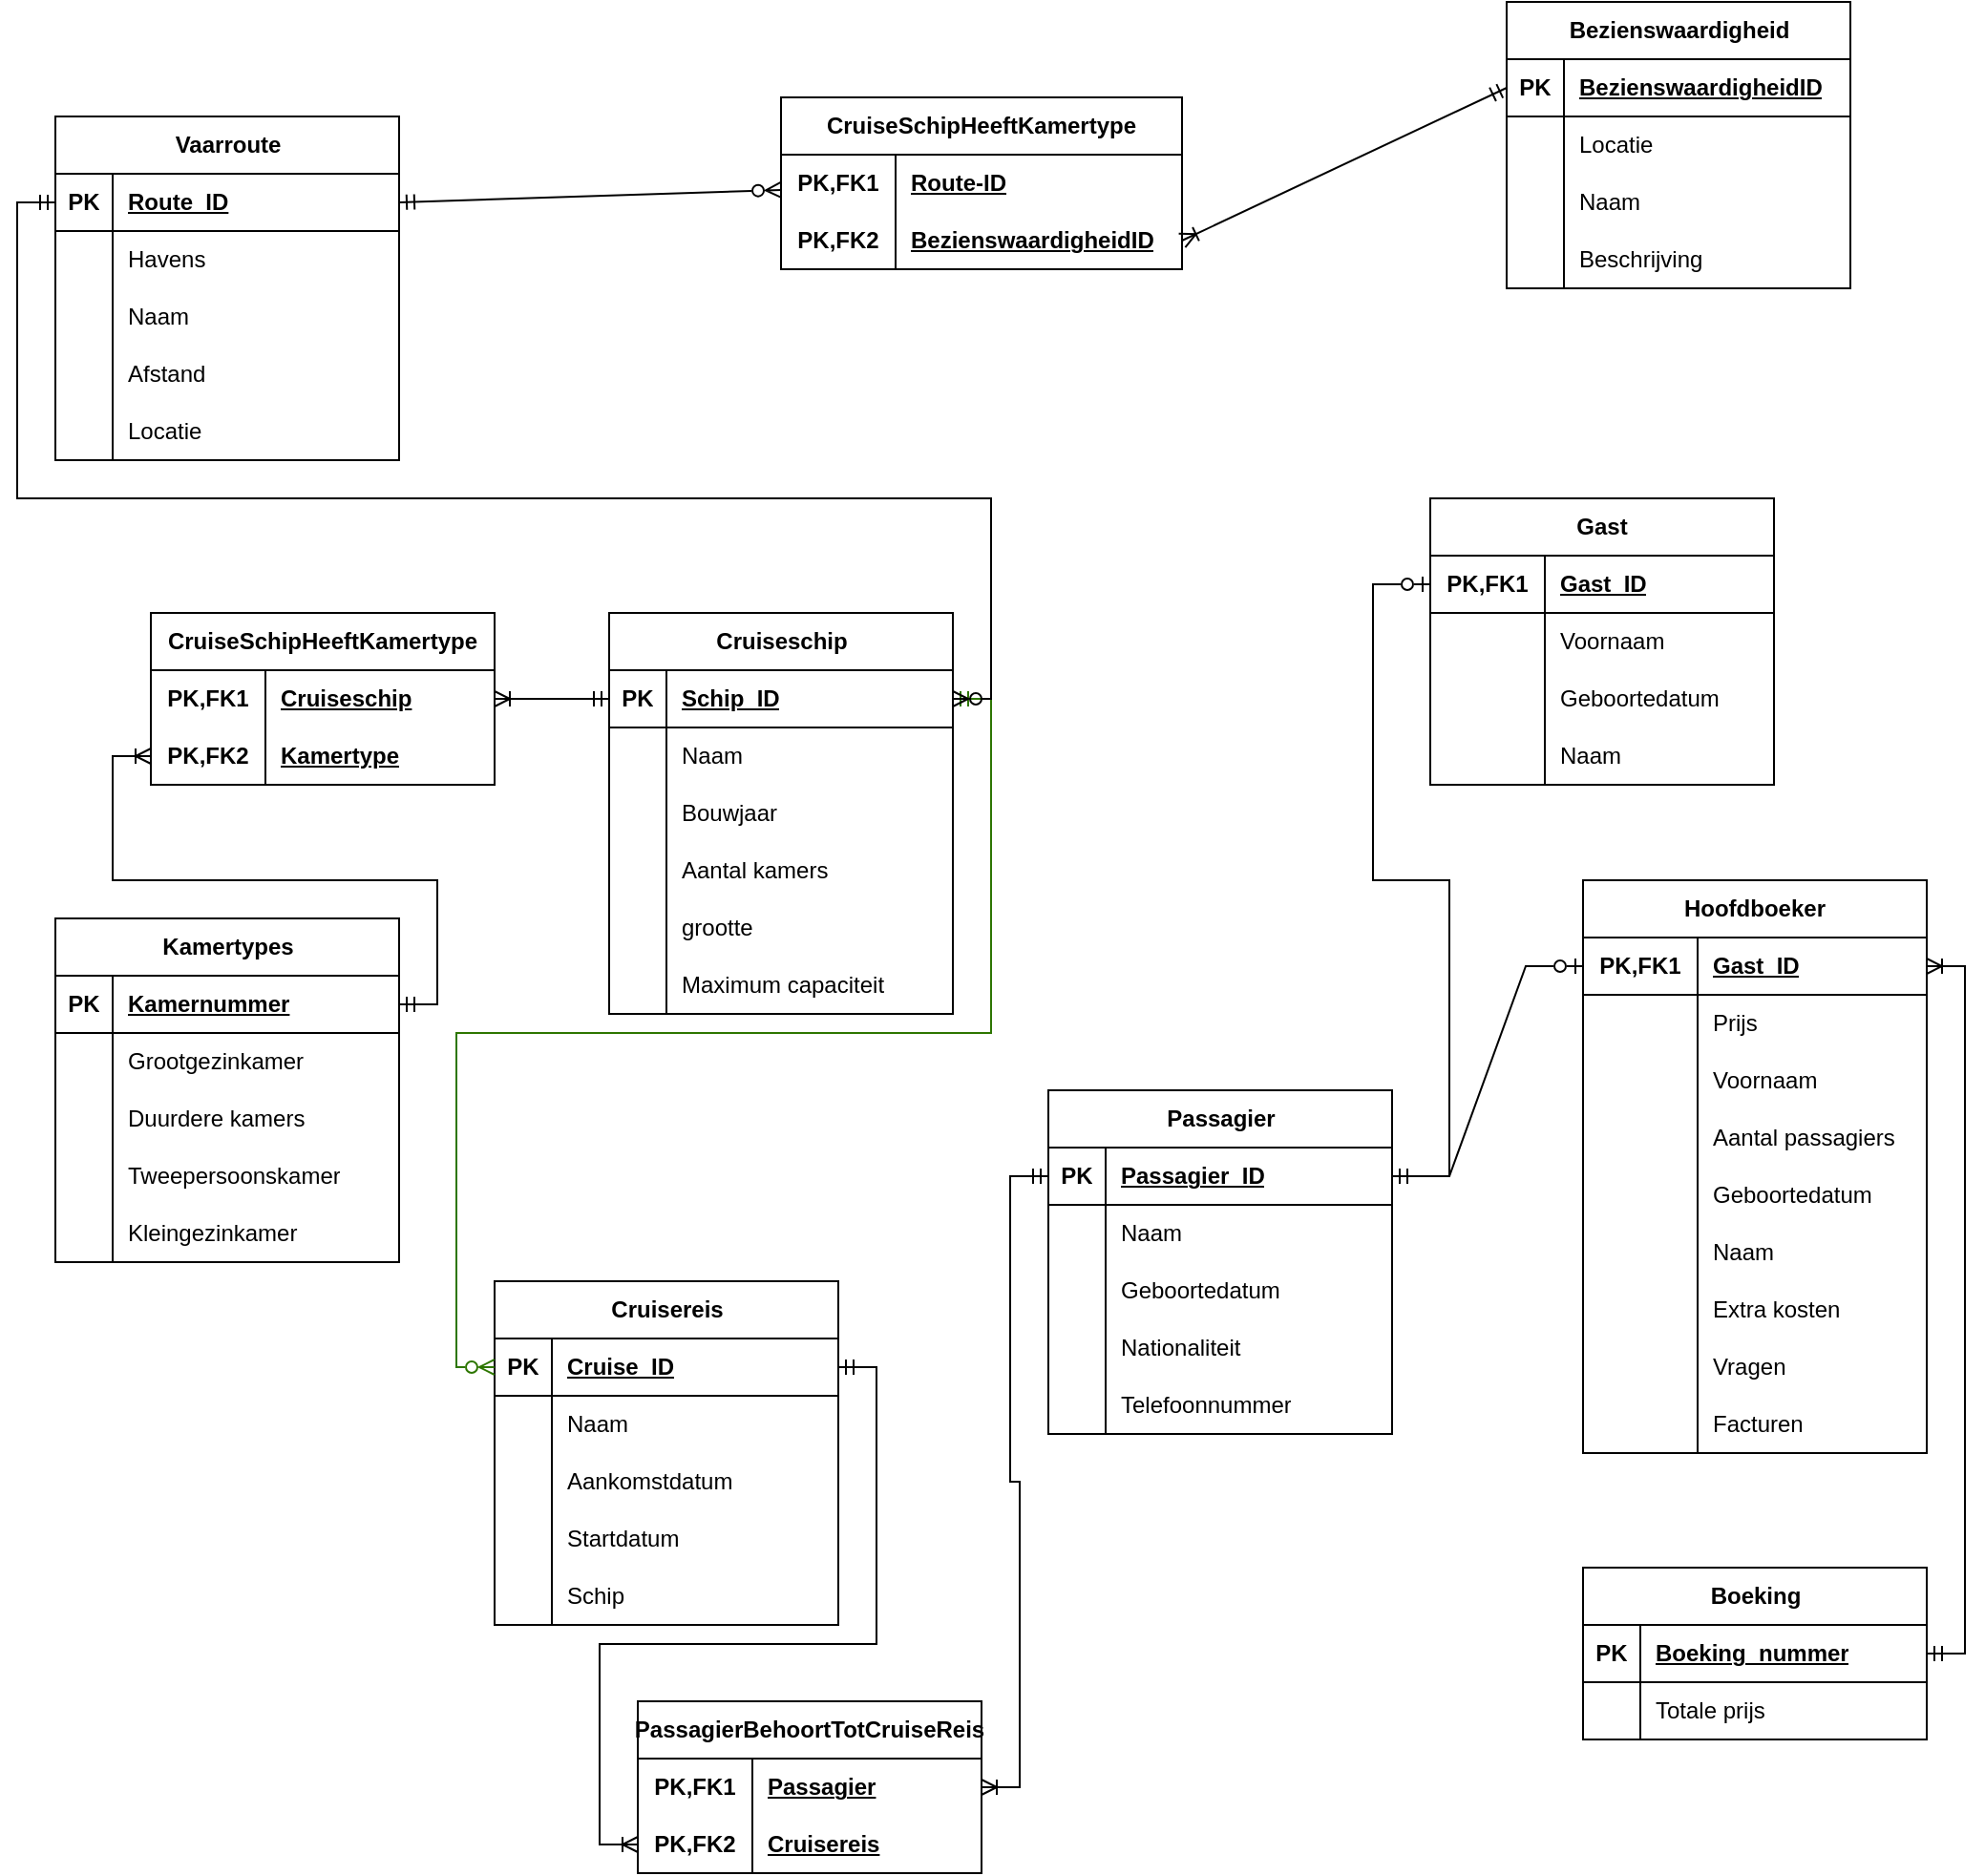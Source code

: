 <mxfile>
    <diagram name="Pagina-1" id="MxXx9mDDx4QhnKRGzJoc">
        <mxGraphModel dx="1055" dy="593" grid="1" gridSize="10" guides="1" tooltips="1" connect="1" arrows="1" fold="1" page="1" pageScale="1" pageWidth="1169" pageHeight="1169" math="0" shadow="0">
            <root>
                <mxCell id="0"/>
                <mxCell id="1" parent="0"/>
                <mxCell id="ulUofEQwC76TlxOt-sCr-1" value="Vaarroute" style="shape=table;startSize=30;container=1;collapsible=1;childLayout=tableLayout;fixedRows=1;rowLines=0;fontStyle=1;align=center;resizeLast=1;html=1;" parent="1" vertex="1">
                    <mxGeometry x="100" y="130" width="180" height="180" as="geometry"/>
                </mxCell>
                <mxCell id="ulUofEQwC76TlxOt-sCr-2" value="" style="shape=tableRow;horizontal=0;startSize=0;swimlaneHead=0;swimlaneBody=0;fillColor=none;collapsible=0;dropTarget=0;points=[[0,0.5],[1,0.5]];portConstraint=eastwest;top=0;left=0;right=0;bottom=1;" parent="ulUofEQwC76TlxOt-sCr-1" vertex="1">
                    <mxGeometry y="30" width="180" height="30" as="geometry"/>
                </mxCell>
                <mxCell id="ulUofEQwC76TlxOt-sCr-3" value="PK" style="shape=partialRectangle;connectable=0;fillColor=none;top=0;left=0;bottom=0;right=0;fontStyle=1;overflow=hidden;whiteSpace=wrap;html=1;" parent="ulUofEQwC76TlxOt-sCr-2" vertex="1">
                    <mxGeometry width="30" height="30" as="geometry">
                        <mxRectangle width="30" height="30" as="alternateBounds"/>
                    </mxGeometry>
                </mxCell>
                <mxCell id="ulUofEQwC76TlxOt-sCr-4" value="Route_ID" style="shape=partialRectangle;connectable=0;fillColor=none;top=0;left=0;bottom=0;right=0;align=left;spacingLeft=6;fontStyle=5;overflow=hidden;whiteSpace=wrap;html=1;" parent="ulUofEQwC76TlxOt-sCr-2" vertex="1">
                    <mxGeometry x="30" width="150" height="30" as="geometry">
                        <mxRectangle width="150" height="30" as="alternateBounds"/>
                    </mxGeometry>
                </mxCell>
                <mxCell id="ulUofEQwC76TlxOt-sCr-5" value="" style="shape=tableRow;horizontal=0;startSize=0;swimlaneHead=0;swimlaneBody=0;fillColor=none;collapsible=0;dropTarget=0;points=[[0,0.5],[1,0.5]];portConstraint=eastwest;top=0;left=0;right=0;bottom=0;" parent="ulUofEQwC76TlxOt-sCr-1" vertex="1">
                    <mxGeometry y="60" width="180" height="30" as="geometry"/>
                </mxCell>
                <mxCell id="ulUofEQwC76TlxOt-sCr-6" value="" style="shape=partialRectangle;connectable=0;fillColor=none;top=0;left=0;bottom=0;right=0;editable=1;overflow=hidden;whiteSpace=wrap;html=1;" parent="ulUofEQwC76TlxOt-sCr-5" vertex="1">
                    <mxGeometry width="30" height="30" as="geometry">
                        <mxRectangle width="30" height="30" as="alternateBounds"/>
                    </mxGeometry>
                </mxCell>
                <mxCell id="ulUofEQwC76TlxOt-sCr-7" value="Havens" style="shape=partialRectangle;connectable=0;fillColor=none;top=0;left=0;bottom=0;right=0;align=left;spacingLeft=6;overflow=hidden;whiteSpace=wrap;html=1;" parent="ulUofEQwC76TlxOt-sCr-5" vertex="1">
                    <mxGeometry x="30" width="150" height="30" as="geometry">
                        <mxRectangle width="150" height="30" as="alternateBounds"/>
                    </mxGeometry>
                </mxCell>
                <mxCell id="ulUofEQwC76TlxOt-sCr-8" value="" style="shape=tableRow;horizontal=0;startSize=0;swimlaneHead=0;swimlaneBody=0;fillColor=none;collapsible=0;dropTarget=0;points=[[0,0.5],[1,0.5]];portConstraint=eastwest;top=0;left=0;right=0;bottom=0;" parent="ulUofEQwC76TlxOt-sCr-1" vertex="1">
                    <mxGeometry y="90" width="180" height="30" as="geometry"/>
                </mxCell>
                <mxCell id="ulUofEQwC76TlxOt-sCr-9" value="" style="shape=partialRectangle;connectable=0;fillColor=none;top=0;left=0;bottom=0;right=0;editable=1;overflow=hidden;whiteSpace=wrap;html=1;" parent="ulUofEQwC76TlxOt-sCr-8" vertex="1">
                    <mxGeometry width="30" height="30" as="geometry">
                        <mxRectangle width="30" height="30" as="alternateBounds"/>
                    </mxGeometry>
                </mxCell>
                <mxCell id="ulUofEQwC76TlxOt-sCr-10" value="Naam" style="shape=partialRectangle;connectable=0;fillColor=none;top=0;left=0;bottom=0;right=0;align=left;spacingLeft=6;overflow=hidden;whiteSpace=wrap;html=1;" parent="ulUofEQwC76TlxOt-sCr-8" vertex="1">
                    <mxGeometry x="30" width="150" height="30" as="geometry">
                        <mxRectangle width="150" height="30" as="alternateBounds"/>
                    </mxGeometry>
                </mxCell>
                <mxCell id="ulUofEQwC76TlxOt-sCr-11" value="" style="shape=tableRow;horizontal=0;startSize=0;swimlaneHead=0;swimlaneBody=0;fillColor=none;collapsible=0;dropTarget=0;points=[[0,0.5],[1,0.5]];portConstraint=eastwest;top=0;left=0;right=0;bottom=0;" parent="ulUofEQwC76TlxOt-sCr-1" vertex="1">
                    <mxGeometry y="120" width="180" height="30" as="geometry"/>
                </mxCell>
                <mxCell id="ulUofEQwC76TlxOt-sCr-12" value="" style="shape=partialRectangle;connectable=0;fillColor=none;top=0;left=0;bottom=0;right=0;editable=1;overflow=hidden;whiteSpace=wrap;html=1;" parent="ulUofEQwC76TlxOt-sCr-11" vertex="1">
                    <mxGeometry width="30" height="30" as="geometry">
                        <mxRectangle width="30" height="30" as="alternateBounds"/>
                    </mxGeometry>
                </mxCell>
                <mxCell id="ulUofEQwC76TlxOt-sCr-13" value="Afstand" style="shape=partialRectangle;connectable=0;fillColor=none;top=0;left=0;bottom=0;right=0;align=left;spacingLeft=6;overflow=hidden;whiteSpace=wrap;html=1;" parent="ulUofEQwC76TlxOt-sCr-11" vertex="1">
                    <mxGeometry x="30" width="150" height="30" as="geometry">
                        <mxRectangle width="150" height="30" as="alternateBounds"/>
                    </mxGeometry>
                </mxCell>
                <mxCell id="ulUofEQwC76TlxOt-sCr-14" style="shape=tableRow;horizontal=0;startSize=0;swimlaneHead=0;swimlaneBody=0;fillColor=none;collapsible=0;dropTarget=0;points=[[0,0.5],[1,0.5]];portConstraint=eastwest;top=0;left=0;right=0;bottom=0;" parent="ulUofEQwC76TlxOt-sCr-1" vertex="1">
                    <mxGeometry y="150" width="180" height="30" as="geometry"/>
                </mxCell>
                <mxCell id="ulUofEQwC76TlxOt-sCr-15" style="shape=partialRectangle;connectable=0;fillColor=none;top=0;left=0;bottom=0;right=0;editable=1;overflow=hidden;whiteSpace=wrap;html=1;" parent="ulUofEQwC76TlxOt-sCr-14" vertex="1">
                    <mxGeometry width="30" height="30" as="geometry">
                        <mxRectangle width="30" height="30" as="alternateBounds"/>
                    </mxGeometry>
                </mxCell>
                <mxCell id="ulUofEQwC76TlxOt-sCr-16" value="Locatie" style="shape=partialRectangle;connectable=0;fillColor=none;top=0;left=0;bottom=0;right=0;align=left;spacingLeft=6;overflow=hidden;whiteSpace=wrap;html=1;" parent="ulUofEQwC76TlxOt-sCr-14" vertex="1">
                    <mxGeometry x="30" width="150" height="30" as="geometry">
                        <mxRectangle width="150" height="30" as="alternateBounds"/>
                    </mxGeometry>
                </mxCell>
                <mxCell id="ulUofEQwC76TlxOt-sCr-17" value="Bezienswaardigheid" style="shape=table;startSize=30;container=1;collapsible=1;childLayout=tableLayout;fixedRows=1;rowLines=0;fontStyle=1;align=center;resizeLast=1;html=1;" parent="1" vertex="1">
                    <mxGeometry x="860" y="70" width="180" height="150" as="geometry"/>
                </mxCell>
                <mxCell id="ulUofEQwC76TlxOt-sCr-18" value="" style="shape=tableRow;horizontal=0;startSize=0;swimlaneHead=0;swimlaneBody=0;fillColor=none;collapsible=0;dropTarget=0;points=[[0,0.5],[1,0.5]];portConstraint=eastwest;top=0;left=0;right=0;bottom=1;" parent="ulUofEQwC76TlxOt-sCr-17" vertex="1">
                    <mxGeometry y="30" width="180" height="30" as="geometry"/>
                </mxCell>
                <mxCell id="ulUofEQwC76TlxOt-sCr-19" value="PK" style="shape=partialRectangle;connectable=0;fillColor=none;top=0;left=0;bottom=0;right=0;fontStyle=1;overflow=hidden;whiteSpace=wrap;html=1;" parent="ulUofEQwC76TlxOt-sCr-18" vertex="1">
                    <mxGeometry width="30" height="30" as="geometry">
                        <mxRectangle width="30" height="30" as="alternateBounds"/>
                    </mxGeometry>
                </mxCell>
                <mxCell id="ulUofEQwC76TlxOt-sCr-20" value="BezienswaardigheidID" style="shape=partialRectangle;connectable=0;fillColor=none;top=0;left=0;bottom=0;right=0;align=left;spacingLeft=6;fontStyle=5;overflow=hidden;whiteSpace=wrap;html=1;" parent="ulUofEQwC76TlxOt-sCr-18" vertex="1">
                    <mxGeometry x="30" width="150" height="30" as="geometry">
                        <mxRectangle width="150" height="30" as="alternateBounds"/>
                    </mxGeometry>
                </mxCell>
                <mxCell id="ulUofEQwC76TlxOt-sCr-21" value="" style="shape=tableRow;horizontal=0;startSize=0;swimlaneHead=0;swimlaneBody=0;fillColor=none;collapsible=0;dropTarget=0;points=[[0,0.5],[1,0.5]];portConstraint=eastwest;top=0;left=0;right=0;bottom=0;" parent="ulUofEQwC76TlxOt-sCr-17" vertex="1">
                    <mxGeometry y="60" width="180" height="30" as="geometry"/>
                </mxCell>
                <mxCell id="ulUofEQwC76TlxOt-sCr-22" value="" style="shape=partialRectangle;connectable=0;fillColor=none;top=0;left=0;bottom=0;right=0;editable=1;overflow=hidden;whiteSpace=wrap;html=1;" parent="ulUofEQwC76TlxOt-sCr-21" vertex="1">
                    <mxGeometry width="30" height="30" as="geometry">
                        <mxRectangle width="30" height="30" as="alternateBounds"/>
                    </mxGeometry>
                </mxCell>
                <mxCell id="ulUofEQwC76TlxOt-sCr-23" value="Locatie" style="shape=partialRectangle;connectable=0;fillColor=none;top=0;left=0;bottom=0;right=0;align=left;spacingLeft=6;overflow=hidden;whiteSpace=wrap;html=1;" parent="ulUofEQwC76TlxOt-sCr-21" vertex="1">
                    <mxGeometry x="30" width="150" height="30" as="geometry">
                        <mxRectangle width="150" height="30" as="alternateBounds"/>
                    </mxGeometry>
                </mxCell>
                <mxCell id="ulUofEQwC76TlxOt-sCr-24" value="" style="shape=tableRow;horizontal=0;startSize=0;swimlaneHead=0;swimlaneBody=0;fillColor=none;collapsible=0;dropTarget=0;points=[[0,0.5],[1,0.5]];portConstraint=eastwest;top=0;left=0;right=0;bottom=0;" parent="ulUofEQwC76TlxOt-sCr-17" vertex="1">
                    <mxGeometry y="90" width="180" height="30" as="geometry"/>
                </mxCell>
                <mxCell id="ulUofEQwC76TlxOt-sCr-25" value="" style="shape=partialRectangle;connectable=0;fillColor=none;top=0;left=0;bottom=0;right=0;editable=1;overflow=hidden;whiteSpace=wrap;html=1;" parent="ulUofEQwC76TlxOt-sCr-24" vertex="1">
                    <mxGeometry width="30" height="30" as="geometry">
                        <mxRectangle width="30" height="30" as="alternateBounds"/>
                    </mxGeometry>
                </mxCell>
                <mxCell id="ulUofEQwC76TlxOt-sCr-26" value="Naam" style="shape=partialRectangle;connectable=0;fillColor=none;top=0;left=0;bottom=0;right=0;align=left;spacingLeft=6;overflow=hidden;whiteSpace=wrap;html=1;" parent="ulUofEQwC76TlxOt-sCr-24" vertex="1">
                    <mxGeometry x="30" width="150" height="30" as="geometry">
                        <mxRectangle width="150" height="30" as="alternateBounds"/>
                    </mxGeometry>
                </mxCell>
                <mxCell id="ulUofEQwC76TlxOt-sCr-27" value="" style="shape=tableRow;horizontal=0;startSize=0;swimlaneHead=0;swimlaneBody=0;fillColor=none;collapsible=0;dropTarget=0;points=[[0,0.5],[1,0.5]];portConstraint=eastwest;top=0;left=0;right=0;bottom=0;" parent="ulUofEQwC76TlxOt-sCr-17" vertex="1">
                    <mxGeometry y="120" width="180" height="30" as="geometry"/>
                </mxCell>
                <mxCell id="ulUofEQwC76TlxOt-sCr-28" value="" style="shape=partialRectangle;connectable=0;fillColor=none;top=0;left=0;bottom=0;right=0;editable=1;overflow=hidden;whiteSpace=wrap;html=1;" parent="ulUofEQwC76TlxOt-sCr-27" vertex="1">
                    <mxGeometry width="30" height="30" as="geometry">
                        <mxRectangle width="30" height="30" as="alternateBounds"/>
                    </mxGeometry>
                </mxCell>
                <mxCell id="ulUofEQwC76TlxOt-sCr-29" value="Beschrijving" style="shape=partialRectangle;connectable=0;fillColor=none;top=0;left=0;bottom=0;right=0;align=left;spacingLeft=6;overflow=hidden;whiteSpace=wrap;html=1;" parent="ulUofEQwC76TlxOt-sCr-27" vertex="1">
                    <mxGeometry x="30" width="150" height="30" as="geometry">
                        <mxRectangle width="150" height="30" as="alternateBounds"/>
                    </mxGeometry>
                </mxCell>
                <mxCell id="ulUofEQwC76TlxOt-sCr-30" value="Cruisereis" style="shape=table;startSize=30;container=1;collapsible=1;childLayout=tableLayout;fixedRows=1;rowLines=0;fontStyle=1;align=center;resizeLast=1;html=1;" parent="1" vertex="1">
                    <mxGeometry x="330" y="740" width="180" height="180" as="geometry"/>
                </mxCell>
                <mxCell id="ulUofEQwC76TlxOt-sCr-31" value="" style="shape=tableRow;horizontal=0;startSize=0;swimlaneHead=0;swimlaneBody=0;fillColor=none;collapsible=0;dropTarget=0;points=[[0,0.5],[1,0.5]];portConstraint=eastwest;top=0;left=0;right=0;bottom=1;" parent="ulUofEQwC76TlxOt-sCr-30" vertex="1">
                    <mxGeometry y="30" width="180" height="30" as="geometry"/>
                </mxCell>
                <mxCell id="ulUofEQwC76TlxOt-sCr-32" value="PK" style="shape=partialRectangle;connectable=0;fillColor=none;top=0;left=0;bottom=0;right=0;fontStyle=1;overflow=hidden;whiteSpace=wrap;html=1;" parent="ulUofEQwC76TlxOt-sCr-31" vertex="1">
                    <mxGeometry width="30" height="30" as="geometry">
                        <mxRectangle width="30" height="30" as="alternateBounds"/>
                    </mxGeometry>
                </mxCell>
                <mxCell id="ulUofEQwC76TlxOt-sCr-33" value="Cruise_ID" style="shape=partialRectangle;connectable=0;fillColor=none;top=0;left=0;bottom=0;right=0;align=left;spacingLeft=6;fontStyle=5;overflow=hidden;whiteSpace=wrap;html=1;" parent="ulUofEQwC76TlxOt-sCr-31" vertex="1">
                    <mxGeometry x="30" width="150" height="30" as="geometry">
                        <mxRectangle width="150" height="30" as="alternateBounds"/>
                    </mxGeometry>
                </mxCell>
                <mxCell id="ulUofEQwC76TlxOt-sCr-34" value="" style="shape=tableRow;horizontal=0;startSize=0;swimlaneHead=0;swimlaneBody=0;fillColor=none;collapsible=0;dropTarget=0;points=[[0,0.5],[1,0.5]];portConstraint=eastwest;top=0;left=0;right=0;bottom=0;" parent="ulUofEQwC76TlxOt-sCr-30" vertex="1">
                    <mxGeometry y="60" width="180" height="30" as="geometry"/>
                </mxCell>
                <mxCell id="ulUofEQwC76TlxOt-sCr-35" value="" style="shape=partialRectangle;connectable=0;fillColor=none;top=0;left=0;bottom=0;right=0;editable=1;overflow=hidden;whiteSpace=wrap;html=1;" parent="ulUofEQwC76TlxOt-sCr-34" vertex="1">
                    <mxGeometry width="30" height="30" as="geometry">
                        <mxRectangle width="30" height="30" as="alternateBounds"/>
                    </mxGeometry>
                </mxCell>
                <mxCell id="ulUofEQwC76TlxOt-sCr-36" value="Naam" style="shape=partialRectangle;connectable=0;fillColor=none;top=0;left=0;bottom=0;right=0;align=left;spacingLeft=6;overflow=hidden;whiteSpace=wrap;html=1;" parent="ulUofEQwC76TlxOt-sCr-34" vertex="1">
                    <mxGeometry x="30" width="150" height="30" as="geometry">
                        <mxRectangle width="150" height="30" as="alternateBounds"/>
                    </mxGeometry>
                </mxCell>
                <mxCell id="ulUofEQwC76TlxOt-sCr-37" value="" style="shape=tableRow;horizontal=0;startSize=0;swimlaneHead=0;swimlaneBody=0;fillColor=none;collapsible=0;dropTarget=0;points=[[0,0.5],[1,0.5]];portConstraint=eastwest;top=0;left=0;right=0;bottom=0;" parent="ulUofEQwC76TlxOt-sCr-30" vertex="1">
                    <mxGeometry y="90" width="180" height="30" as="geometry"/>
                </mxCell>
                <mxCell id="ulUofEQwC76TlxOt-sCr-38" value="" style="shape=partialRectangle;connectable=0;fillColor=none;top=0;left=0;bottom=0;right=0;editable=1;overflow=hidden;whiteSpace=wrap;html=1;" parent="ulUofEQwC76TlxOt-sCr-37" vertex="1">
                    <mxGeometry width="30" height="30" as="geometry">
                        <mxRectangle width="30" height="30" as="alternateBounds"/>
                    </mxGeometry>
                </mxCell>
                <mxCell id="ulUofEQwC76TlxOt-sCr-39" value="Aankomstdatum" style="shape=partialRectangle;connectable=0;fillColor=none;top=0;left=0;bottom=0;right=0;align=left;spacingLeft=6;overflow=hidden;whiteSpace=wrap;html=1;" parent="ulUofEQwC76TlxOt-sCr-37" vertex="1">
                    <mxGeometry x="30" width="150" height="30" as="geometry">
                        <mxRectangle width="150" height="30" as="alternateBounds"/>
                    </mxGeometry>
                </mxCell>
                <mxCell id="ulUofEQwC76TlxOt-sCr-40" value="" style="shape=tableRow;horizontal=0;startSize=0;swimlaneHead=0;swimlaneBody=0;fillColor=none;collapsible=0;dropTarget=0;points=[[0,0.5],[1,0.5]];portConstraint=eastwest;top=0;left=0;right=0;bottom=0;" parent="ulUofEQwC76TlxOt-sCr-30" vertex="1">
                    <mxGeometry y="120" width="180" height="30" as="geometry"/>
                </mxCell>
                <mxCell id="ulUofEQwC76TlxOt-sCr-41" value="" style="shape=partialRectangle;connectable=0;fillColor=none;top=0;left=0;bottom=0;right=0;editable=1;overflow=hidden;whiteSpace=wrap;html=1;" parent="ulUofEQwC76TlxOt-sCr-40" vertex="1">
                    <mxGeometry width="30" height="30" as="geometry">
                        <mxRectangle width="30" height="30" as="alternateBounds"/>
                    </mxGeometry>
                </mxCell>
                <mxCell id="ulUofEQwC76TlxOt-sCr-42" value="Startdatum" style="shape=partialRectangle;connectable=0;fillColor=none;top=0;left=0;bottom=0;right=0;align=left;spacingLeft=6;overflow=hidden;whiteSpace=wrap;html=1;" parent="ulUofEQwC76TlxOt-sCr-40" vertex="1">
                    <mxGeometry x="30" width="150" height="30" as="geometry">
                        <mxRectangle width="150" height="30" as="alternateBounds"/>
                    </mxGeometry>
                </mxCell>
                <mxCell id="ulUofEQwC76TlxOt-sCr-43" style="shape=tableRow;horizontal=0;startSize=0;swimlaneHead=0;swimlaneBody=0;fillColor=none;collapsible=0;dropTarget=0;points=[[0,0.5],[1,0.5]];portConstraint=eastwest;top=0;left=0;right=0;bottom=0;" parent="ulUofEQwC76TlxOt-sCr-30" vertex="1">
                    <mxGeometry y="150" width="180" height="30" as="geometry"/>
                </mxCell>
                <mxCell id="ulUofEQwC76TlxOt-sCr-44" style="shape=partialRectangle;connectable=0;fillColor=none;top=0;left=0;bottom=0;right=0;editable=1;overflow=hidden;whiteSpace=wrap;html=1;" parent="ulUofEQwC76TlxOt-sCr-43" vertex="1">
                    <mxGeometry width="30" height="30" as="geometry">
                        <mxRectangle width="30" height="30" as="alternateBounds"/>
                    </mxGeometry>
                </mxCell>
                <mxCell id="ulUofEQwC76TlxOt-sCr-45" value="Schip" style="shape=partialRectangle;connectable=0;fillColor=none;top=0;left=0;bottom=0;right=0;align=left;spacingLeft=6;overflow=hidden;whiteSpace=wrap;html=1;" parent="ulUofEQwC76TlxOt-sCr-43" vertex="1">
                    <mxGeometry x="30" width="150" height="30" as="geometry">
                        <mxRectangle width="150" height="30" as="alternateBounds"/>
                    </mxGeometry>
                </mxCell>
                <mxCell id="ulUofEQwC76TlxOt-sCr-46" value="Cruiseschip" style="shape=table;startSize=30;container=1;collapsible=1;childLayout=tableLayout;fixedRows=1;rowLines=0;fontStyle=1;align=center;resizeLast=1;html=1;" parent="1" vertex="1">
                    <mxGeometry x="390" y="390" width="180" height="210" as="geometry"/>
                </mxCell>
                <mxCell id="ulUofEQwC76TlxOt-sCr-47" value="" style="shape=tableRow;horizontal=0;startSize=0;swimlaneHead=0;swimlaneBody=0;fillColor=none;collapsible=0;dropTarget=0;points=[[0,0.5],[1,0.5]];portConstraint=eastwest;top=0;left=0;right=0;bottom=1;" parent="ulUofEQwC76TlxOt-sCr-46" vertex="1">
                    <mxGeometry y="30" width="180" height="30" as="geometry"/>
                </mxCell>
                <mxCell id="ulUofEQwC76TlxOt-sCr-48" value="PK" style="shape=partialRectangle;connectable=0;fillColor=none;top=0;left=0;bottom=0;right=0;fontStyle=1;overflow=hidden;whiteSpace=wrap;html=1;" parent="ulUofEQwC76TlxOt-sCr-47" vertex="1">
                    <mxGeometry width="30" height="30" as="geometry">
                        <mxRectangle width="30" height="30" as="alternateBounds"/>
                    </mxGeometry>
                </mxCell>
                <mxCell id="ulUofEQwC76TlxOt-sCr-49" value="Schip_ID" style="shape=partialRectangle;connectable=0;fillColor=none;top=0;left=0;bottom=0;right=0;align=left;spacingLeft=6;fontStyle=5;overflow=hidden;whiteSpace=wrap;html=1;" parent="ulUofEQwC76TlxOt-sCr-47" vertex="1">
                    <mxGeometry x="30" width="150" height="30" as="geometry">
                        <mxRectangle width="150" height="30" as="alternateBounds"/>
                    </mxGeometry>
                </mxCell>
                <mxCell id="ulUofEQwC76TlxOt-sCr-50" value="" style="shape=tableRow;horizontal=0;startSize=0;swimlaneHead=0;swimlaneBody=0;fillColor=none;collapsible=0;dropTarget=0;points=[[0,0.5],[1,0.5]];portConstraint=eastwest;top=0;left=0;right=0;bottom=0;" parent="ulUofEQwC76TlxOt-sCr-46" vertex="1">
                    <mxGeometry y="60" width="180" height="30" as="geometry"/>
                </mxCell>
                <mxCell id="ulUofEQwC76TlxOt-sCr-51" value="" style="shape=partialRectangle;connectable=0;fillColor=none;top=0;left=0;bottom=0;right=0;editable=1;overflow=hidden;whiteSpace=wrap;html=1;" parent="ulUofEQwC76TlxOt-sCr-50" vertex="1">
                    <mxGeometry width="30" height="30" as="geometry">
                        <mxRectangle width="30" height="30" as="alternateBounds"/>
                    </mxGeometry>
                </mxCell>
                <mxCell id="ulUofEQwC76TlxOt-sCr-52" value="Naam" style="shape=partialRectangle;connectable=0;fillColor=none;top=0;left=0;bottom=0;right=0;align=left;spacingLeft=6;overflow=hidden;whiteSpace=wrap;html=1;" parent="ulUofEQwC76TlxOt-sCr-50" vertex="1">
                    <mxGeometry x="30" width="150" height="30" as="geometry">
                        <mxRectangle width="150" height="30" as="alternateBounds"/>
                    </mxGeometry>
                </mxCell>
                <mxCell id="ulUofEQwC76TlxOt-sCr-53" value="" style="shape=tableRow;horizontal=0;startSize=0;swimlaneHead=0;swimlaneBody=0;fillColor=none;collapsible=0;dropTarget=0;points=[[0,0.5],[1,0.5]];portConstraint=eastwest;top=0;left=0;right=0;bottom=0;" parent="ulUofEQwC76TlxOt-sCr-46" vertex="1">
                    <mxGeometry y="90" width="180" height="30" as="geometry"/>
                </mxCell>
                <mxCell id="ulUofEQwC76TlxOt-sCr-54" value="" style="shape=partialRectangle;connectable=0;fillColor=none;top=0;left=0;bottom=0;right=0;editable=1;overflow=hidden;whiteSpace=wrap;html=1;" parent="ulUofEQwC76TlxOt-sCr-53" vertex="1">
                    <mxGeometry width="30" height="30" as="geometry">
                        <mxRectangle width="30" height="30" as="alternateBounds"/>
                    </mxGeometry>
                </mxCell>
                <mxCell id="ulUofEQwC76TlxOt-sCr-55" value="Bouwjaar" style="shape=partialRectangle;connectable=0;fillColor=none;top=0;left=0;bottom=0;right=0;align=left;spacingLeft=6;overflow=hidden;whiteSpace=wrap;html=1;" parent="ulUofEQwC76TlxOt-sCr-53" vertex="1">
                    <mxGeometry x="30" width="150" height="30" as="geometry">
                        <mxRectangle width="150" height="30" as="alternateBounds"/>
                    </mxGeometry>
                </mxCell>
                <mxCell id="ulUofEQwC76TlxOt-sCr-56" value="" style="shape=tableRow;horizontal=0;startSize=0;swimlaneHead=0;swimlaneBody=0;fillColor=none;collapsible=0;dropTarget=0;points=[[0,0.5],[1,0.5]];portConstraint=eastwest;top=0;left=0;right=0;bottom=0;" parent="ulUofEQwC76TlxOt-sCr-46" vertex="1">
                    <mxGeometry y="120" width="180" height="30" as="geometry"/>
                </mxCell>
                <mxCell id="ulUofEQwC76TlxOt-sCr-57" value="" style="shape=partialRectangle;connectable=0;fillColor=none;top=0;left=0;bottom=0;right=0;editable=1;overflow=hidden;whiteSpace=wrap;html=1;" parent="ulUofEQwC76TlxOt-sCr-56" vertex="1">
                    <mxGeometry width="30" height="30" as="geometry">
                        <mxRectangle width="30" height="30" as="alternateBounds"/>
                    </mxGeometry>
                </mxCell>
                <mxCell id="ulUofEQwC76TlxOt-sCr-58" value="Aantal kamers" style="shape=partialRectangle;connectable=0;fillColor=none;top=0;left=0;bottom=0;right=0;align=left;spacingLeft=6;overflow=hidden;whiteSpace=wrap;html=1;" parent="ulUofEQwC76TlxOt-sCr-56" vertex="1">
                    <mxGeometry x="30" width="150" height="30" as="geometry">
                        <mxRectangle width="150" height="30" as="alternateBounds"/>
                    </mxGeometry>
                </mxCell>
                <mxCell id="ulUofEQwC76TlxOt-sCr-59" style="shape=tableRow;horizontal=0;startSize=0;swimlaneHead=0;swimlaneBody=0;fillColor=none;collapsible=0;dropTarget=0;points=[[0,0.5],[1,0.5]];portConstraint=eastwest;top=0;left=0;right=0;bottom=0;" parent="ulUofEQwC76TlxOt-sCr-46" vertex="1">
                    <mxGeometry y="150" width="180" height="30" as="geometry"/>
                </mxCell>
                <mxCell id="ulUofEQwC76TlxOt-sCr-60" style="shape=partialRectangle;connectable=0;fillColor=none;top=0;left=0;bottom=0;right=0;editable=1;overflow=hidden;whiteSpace=wrap;html=1;" parent="ulUofEQwC76TlxOt-sCr-59" vertex="1">
                    <mxGeometry width="30" height="30" as="geometry">
                        <mxRectangle width="30" height="30" as="alternateBounds"/>
                    </mxGeometry>
                </mxCell>
                <mxCell id="ulUofEQwC76TlxOt-sCr-61" value="grootte" style="shape=partialRectangle;connectable=0;fillColor=none;top=0;left=0;bottom=0;right=0;align=left;spacingLeft=6;overflow=hidden;whiteSpace=wrap;html=1;" parent="ulUofEQwC76TlxOt-sCr-59" vertex="1">
                    <mxGeometry x="30" width="150" height="30" as="geometry">
                        <mxRectangle width="150" height="30" as="alternateBounds"/>
                    </mxGeometry>
                </mxCell>
                <mxCell id="ulUofEQwC76TlxOt-sCr-62" style="shape=tableRow;horizontal=0;startSize=0;swimlaneHead=0;swimlaneBody=0;fillColor=none;collapsible=0;dropTarget=0;points=[[0,0.5],[1,0.5]];portConstraint=eastwest;top=0;left=0;right=0;bottom=0;" parent="ulUofEQwC76TlxOt-sCr-46" vertex="1">
                    <mxGeometry y="180" width="180" height="30" as="geometry"/>
                </mxCell>
                <mxCell id="ulUofEQwC76TlxOt-sCr-63" style="shape=partialRectangle;connectable=0;fillColor=none;top=0;left=0;bottom=0;right=0;editable=1;overflow=hidden;whiteSpace=wrap;html=1;" parent="ulUofEQwC76TlxOt-sCr-62" vertex="1">
                    <mxGeometry width="30" height="30" as="geometry">
                        <mxRectangle width="30" height="30" as="alternateBounds"/>
                    </mxGeometry>
                </mxCell>
                <mxCell id="ulUofEQwC76TlxOt-sCr-64" value="Maximum capaciteit" style="shape=partialRectangle;connectable=0;fillColor=none;top=0;left=0;bottom=0;right=0;align=left;spacingLeft=6;overflow=hidden;whiteSpace=wrap;html=1;" parent="ulUofEQwC76TlxOt-sCr-62" vertex="1">
                    <mxGeometry x="30" width="150" height="30" as="geometry">
                        <mxRectangle width="150" height="30" as="alternateBounds"/>
                    </mxGeometry>
                </mxCell>
                <mxCell id="ulUofEQwC76TlxOt-sCr-65" value="Kamertypes" style="shape=table;startSize=30;container=1;collapsible=1;childLayout=tableLayout;fixedRows=1;rowLines=0;fontStyle=1;align=center;resizeLast=1;html=1;" parent="1" vertex="1">
                    <mxGeometry x="100" y="550" width="180" height="180" as="geometry"/>
                </mxCell>
                <mxCell id="ulUofEQwC76TlxOt-sCr-66" value="" style="shape=tableRow;horizontal=0;startSize=0;swimlaneHead=0;swimlaneBody=0;fillColor=none;collapsible=0;dropTarget=0;points=[[0,0.5],[1,0.5]];portConstraint=eastwest;top=0;left=0;right=0;bottom=1;" parent="ulUofEQwC76TlxOt-sCr-65" vertex="1">
                    <mxGeometry y="30" width="180" height="30" as="geometry"/>
                </mxCell>
                <mxCell id="ulUofEQwC76TlxOt-sCr-67" value="PK" style="shape=partialRectangle;connectable=0;fillColor=none;top=0;left=0;bottom=0;right=0;fontStyle=1;overflow=hidden;whiteSpace=wrap;html=1;" parent="ulUofEQwC76TlxOt-sCr-66" vertex="1">
                    <mxGeometry width="30" height="30" as="geometry">
                        <mxRectangle width="30" height="30" as="alternateBounds"/>
                    </mxGeometry>
                </mxCell>
                <mxCell id="ulUofEQwC76TlxOt-sCr-68" value="Kamernummer" style="shape=partialRectangle;connectable=0;fillColor=none;top=0;left=0;bottom=0;right=0;align=left;spacingLeft=6;fontStyle=5;overflow=hidden;whiteSpace=wrap;html=1;" parent="ulUofEQwC76TlxOt-sCr-66" vertex="1">
                    <mxGeometry x="30" width="150" height="30" as="geometry">
                        <mxRectangle width="150" height="30" as="alternateBounds"/>
                    </mxGeometry>
                </mxCell>
                <mxCell id="ulUofEQwC76TlxOt-sCr-69" value="" style="shape=tableRow;horizontal=0;startSize=0;swimlaneHead=0;swimlaneBody=0;fillColor=none;collapsible=0;dropTarget=0;points=[[0,0.5],[1,0.5]];portConstraint=eastwest;top=0;left=0;right=0;bottom=0;" parent="ulUofEQwC76TlxOt-sCr-65" vertex="1">
                    <mxGeometry y="60" width="180" height="30" as="geometry"/>
                </mxCell>
                <mxCell id="ulUofEQwC76TlxOt-sCr-70" value="" style="shape=partialRectangle;connectable=0;fillColor=none;top=0;left=0;bottom=0;right=0;editable=1;overflow=hidden;whiteSpace=wrap;html=1;" parent="ulUofEQwC76TlxOt-sCr-69" vertex="1">
                    <mxGeometry width="30" height="30" as="geometry">
                        <mxRectangle width="30" height="30" as="alternateBounds"/>
                    </mxGeometry>
                </mxCell>
                <mxCell id="ulUofEQwC76TlxOt-sCr-71" value="Grootgezinkamer" style="shape=partialRectangle;connectable=0;fillColor=none;top=0;left=0;bottom=0;right=0;align=left;spacingLeft=6;overflow=hidden;whiteSpace=wrap;html=1;" parent="ulUofEQwC76TlxOt-sCr-69" vertex="1">
                    <mxGeometry x="30" width="150" height="30" as="geometry">
                        <mxRectangle width="150" height="30" as="alternateBounds"/>
                    </mxGeometry>
                </mxCell>
                <mxCell id="ulUofEQwC76TlxOt-sCr-72" value="" style="shape=tableRow;horizontal=0;startSize=0;swimlaneHead=0;swimlaneBody=0;fillColor=none;collapsible=0;dropTarget=0;points=[[0,0.5],[1,0.5]];portConstraint=eastwest;top=0;left=0;right=0;bottom=0;" parent="ulUofEQwC76TlxOt-sCr-65" vertex="1">
                    <mxGeometry y="90" width="180" height="30" as="geometry"/>
                </mxCell>
                <mxCell id="ulUofEQwC76TlxOt-sCr-73" value="" style="shape=partialRectangle;connectable=0;fillColor=none;top=0;left=0;bottom=0;right=0;editable=1;overflow=hidden;whiteSpace=wrap;html=1;" parent="ulUofEQwC76TlxOt-sCr-72" vertex="1">
                    <mxGeometry width="30" height="30" as="geometry">
                        <mxRectangle width="30" height="30" as="alternateBounds"/>
                    </mxGeometry>
                </mxCell>
                <mxCell id="ulUofEQwC76TlxOt-sCr-74" value="Duurdere kamers" style="shape=partialRectangle;connectable=0;fillColor=none;top=0;left=0;bottom=0;right=0;align=left;spacingLeft=6;overflow=hidden;whiteSpace=wrap;html=1;" parent="ulUofEQwC76TlxOt-sCr-72" vertex="1">
                    <mxGeometry x="30" width="150" height="30" as="geometry">
                        <mxRectangle width="150" height="30" as="alternateBounds"/>
                    </mxGeometry>
                </mxCell>
                <mxCell id="ulUofEQwC76TlxOt-sCr-75" value="" style="shape=tableRow;horizontal=0;startSize=0;swimlaneHead=0;swimlaneBody=0;fillColor=none;collapsible=0;dropTarget=0;points=[[0,0.5],[1,0.5]];portConstraint=eastwest;top=0;left=0;right=0;bottom=0;" parent="ulUofEQwC76TlxOt-sCr-65" vertex="1">
                    <mxGeometry y="120" width="180" height="30" as="geometry"/>
                </mxCell>
                <mxCell id="ulUofEQwC76TlxOt-sCr-76" value="" style="shape=partialRectangle;connectable=0;fillColor=none;top=0;left=0;bottom=0;right=0;editable=1;overflow=hidden;whiteSpace=wrap;html=1;" parent="ulUofEQwC76TlxOt-sCr-75" vertex="1">
                    <mxGeometry width="30" height="30" as="geometry">
                        <mxRectangle width="30" height="30" as="alternateBounds"/>
                    </mxGeometry>
                </mxCell>
                <mxCell id="ulUofEQwC76TlxOt-sCr-77" value="Tweepersoonskamer" style="shape=partialRectangle;connectable=0;fillColor=none;top=0;left=0;bottom=0;right=0;align=left;spacingLeft=6;overflow=hidden;whiteSpace=wrap;html=1;" parent="ulUofEQwC76TlxOt-sCr-75" vertex="1">
                    <mxGeometry x="30" width="150" height="30" as="geometry">
                        <mxRectangle width="150" height="30" as="alternateBounds"/>
                    </mxGeometry>
                </mxCell>
                <mxCell id="ulUofEQwC76TlxOt-sCr-78" style="shape=tableRow;horizontal=0;startSize=0;swimlaneHead=0;swimlaneBody=0;fillColor=none;collapsible=0;dropTarget=0;points=[[0,0.5],[1,0.5]];portConstraint=eastwest;top=0;left=0;right=0;bottom=0;" parent="ulUofEQwC76TlxOt-sCr-65" vertex="1">
                    <mxGeometry y="150" width="180" height="30" as="geometry"/>
                </mxCell>
                <mxCell id="ulUofEQwC76TlxOt-sCr-79" style="shape=partialRectangle;connectable=0;fillColor=none;top=0;left=0;bottom=0;right=0;editable=1;overflow=hidden;whiteSpace=wrap;html=1;" parent="ulUofEQwC76TlxOt-sCr-78" vertex="1">
                    <mxGeometry width="30" height="30" as="geometry">
                        <mxRectangle width="30" height="30" as="alternateBounds"/>
                    </mxGeometry>
                </mxCell>
                <mxCell id="ulUofEQwC76TlxOt-sCr-80" value="Kleingezinkamer" style="shape=partialRectangle;connectable=0;fillColor=none;top=0;left=0;bottom=0;right=0;align=left;spacingLeft=6;overflow=hidden;whiteSpace=wrap;html=1;" parent="ulUofEQwC76TlxOt-sCr-78" vertex="1">
                    <mxGeometry x="30" width="150" height="30" as="geometry">
                        <mxRectangle width="150" height="30" as="alternateBounds"/>
                    </mxGeometry>
                </mxCell>
                <mxCell id="ulUofEQwC76TlxOt-sCr-81" value="Passagier" style="shape=table;startSize=30;container=1;collapsible=1;childLayout=tableLayout;fixedRows=1;rowLines=0;fontStyle=1;align=center;resizeLast=1;html=1;" parent="1" vertex="1">
                    <mxGeometry x="620" y="640" width="180" height="180" as="geometry"/>
                </mxCell>
                <mxCell id="ulUofEQwC76TlxOt-sCr-82" value="" style="shape=tableRow;horizontal=0;startSize=0;swimlaneHead=0;swimlaneBody=0;fillColor=none;collapsible=0;dropTarget=0;points=[[0,0.5],[1,0.5]];portConstraint=eastwest;top=0;left=0;right=0;bottom=1;" parent="ulUofEQwC76TlxOt-sCr-81" vertex="1">
                    <mxGeometry y="30" width="180" height="30" as="geometry"/>
                </mxCell>
                <mxCell id="ulUofEQwC76TlxOt-sCr-83" value="PK" style="shape=partialRectangle;connectable=0;fillColor=none;top=0;left=0;bottom=0;right=0;fontStyle=1;overflow=hidden;whiteSpace=wrap;html=1;" parent="ulUofEQwC76TlxOt-sCr-82" vertex="1">
                    <mxGeometry width="30" height="30" as="geometry">
                        <mxRectangle width="30" height="30" as="alternateBounds"/>
                    </mxGeometry>
                </mxCell>
                <mxCell id="ulUofEQwC76TlxOt-sCr-84" value="Passagier_ID" style="shape=partialRectangle;connectable=0;fillColor=none;top=0;left=0;bottom=0;right=0;align=left;spacingLeft=6;fontStyle=5;overflow=hidden;whiteSpace=wrap;html=1;" parent="ulUofEQwC76TlxOt-sCr-82" vertex="1">
                    <mxGeometry x="30" width="150" height="30" as="geometry">
                        <mxRectangle width="150" height="30" as="alternateBounds"/>
                    </mxGeometry>
                </mxCell>
                <mxCell id="ulUofEQwC76TlxOt-sCr-85" value="" style="shape=tableRow;horizontal=0;startSize=0;swimlaneHead=0;swimlaneBody=0;fillColor=none;collapsible=0;dropTarget=0;points=[[0,0.5],[1,0.5]];portConstraint=eastwest;top=0;left=0;right=0;bottom=0;" parent="ulUofEQwC76TlxOt-sCr-81" vertex="1">
                    <mxGeometry y="60" width="180" height="30" as="geometry"/>
                </mxCell>
                <mxCell id="ulUofEQwC76TlxOt-sCr-86" value="" style="shape=partialRectangle;connectable=0;fillColor=none;top=0;left=0;bottom=0;right=0;editable=1;overflow=hidden;whiteSpace=wrap;html=1;" parent="ulUofEQwC76TlxOt-sCr-85" vertex="1">
                    <mxGeometry width="30" height="30" as="geometry">
                        <mxRectangle width="30" height="30" as="alternateBounds"/>
                    </mxGeometry>
                </mxCell>
                <mxCell id="ulUofEQwC76TlxOt-sCr-87" value="Naam" style="shape=partialRectangle;connectable=0;fillColor=none;top=0;left=0;bottom=0;right=0;align=left;spacingLeft=6;overflow=hidden;whiteSpace=wrap;html=1;" parent="ulUofEQwC76TlxOt-sCr-85" vertex="1">
                    <mxGeometry x="30" width="150" height="30" as="geometry">
                        <mxRectangle width="150" height="30" as="alternateBounds"/>
                    </mxGeometry>
                </mxCell>
                <mxCell id="ulUofEQwC76TlxOt-sCr-88" value="" style="shape=tableRow;horizontal=0;startSize=0;swimlaneHead=0;swimlaneBody=0;fillColor=none;collapsible=0;dropTarget=0;points=[[0,0.5],[1,0.5]];portConstraint=eastwest;top=0;left=0;right=0;bottom=0;" parent="ulUofEQwC76TlxOt-sCr-81" vertex="1">
                    <mxGeometry y="90" width="180" height="30" as="geometry"/>
                </mxCell>
                <mxCell id="ulUofEQwC76TlxOt-sCr-89" value="" style="shape=partialRectangle;connectable=0;fillColor=none;top=0;left=0;bottom=0;right=0;editable=1;overflow=hidden;whiteSpace=wrap;html=1;" parent="ulUofEQwC76TlxOt-sCr-88" vertex="1">
                    <mxGeometry width="30" height="30" as="geometry">
                        <mxRectangle width="30" height="30" as="alternateBounds"/>
                    </mxGeometry>
                </mxCell>
                <mxCell id="ulUofEQwC76TlxOt-sCr-90" value="Geboortedatum" style="shape=partialRectangle;connectable=0;fillColor=none;top=0;left=0;bottom=0;right=0;align=left;spacingLeft=6;overflow=hidden;whiteSpace=wrap;html=1;" parent="ulUofEQwC76TlxOt-sCr-88" vertex="1">
                    <mxGeometry x="30" width="150" height="30" as="geometry">
                        <mxRectangle width="150" height="30" as="alternateBounds"/>
                    </mxGeometry>
                </mxCell>
                <mxCell id="ulUofEQwC76TlxOt-sCr-91" value="" style="shape=tableRow;horizontal=0;startSize=0;swimlaneHead=0;swimlaneBody=0;fillColor=none;collapsible=0;dropTarget=0;points=[[0,0.5],[1,0.5]];portConstraint=eastwest;top=0;left=0;right=0;bottom=0;" parent="ulUofEQwC76TlxOt-sCr-81" vertex="1">
                    <mxGeometry y="120" width="180" height="30" as="geometry"/>
                </mxCell>
                <mxCell id="ulUofEQwC76TlxOt-sCr-92" value="" style="shape=partialRectangle;connectable=0;fillColor=none;top=0;left=0;bottom=0;right=0;editable=1;overflow=hidden;whiteSpace=wrap;html=1;" parent="ulUofEQwC76TlxOt-sCr-91" vertex="1">
                    <mxGeometry width="30" height="30" as="geometry">
                        <mxRectangle width="30" height="30" as="alternateBounds"/>
                    </mxGeometry>
                </mxCell>
                <mxCell id="ulUofEQwC76TlxOt-sCr-93" value="Nationaliteit" style="shape=partialRectangle;connectable=0;fillColor=none;top=0;left=0;bottom=0;right=0;align=left;spacingLeft=6;overflow=hidden;whiteSpace=wrap;html=1;" parent="ulUofEQwC76TlxOt-sCr-91" vertex="1">
                    <mxGeometry x="30" width="150" height="30" as="geometry">
                        <mxRectangle width="150" height="30" as="alternateBounds"/>
                    </mxGeometry>
                </mxCell>
                <mxCell id="ulUofEQwC76TlxOt-sCr-94" style="shape=tableRow;horizontal=0;startSize=0;swimlaneHead=0;swimlaneBody=0;fillColor=none;collapsible=0;dropTarget=0;points=[[0,0.5],[1,0.5]];portConstraint=eastwest;top=0;left=0;right=0;bottom=0;" parent="ulUofEQwC76TlxOt-sCr-81" vertex="1">
                    <mxGeometry y="150" width="180" height="30" as="geometry"/>
                </mxCell>
                <mxCell id="ulUofEQwC76TlxOt-sCr-95" style="shape=partialRectangle;connectable=0;fillColor=none;top=0;left=0;bottom=0;right=0;editable=1;overflow=hidden;whiteSpace=wrap;html=1;" parent="ulUofEQwC76TlxOt-sCr-94" vertex="1">
                    <mxGeometry width="30" height="30" as="geometry">
                        <mxRectangle width="30" height="30" as="alternateBounds"/>
                    </mxGeometry>
                </mxCell>
                <mxCell id="ulUofEQwC76TlxOt-sCr-96" value="Telefoonnummer" style="shape=partialRectangle;connectable=0;fillColor=none;top=0;left=0;bottom=0;right=0;align=left;spacingLeft=6;overflow=hidden;whiteSpace=wrap;html=1;" parent="ulUofEQwC76TlxOt-sCr-94" vertex="1">
                    <mxGeometry x="30" width="150" height="30" as="geometry">
                        <mxRectangle width="150" height="30" as="alternateBounds"/>
                    </mxGeometry>
                </mxCell>
                <mxCell id="ulUofEQwC76TlxOt-sCr-97" value="Hoofdboeker" style="shape=table;startSize=30;container=1;collapsible=1;childLayout=tableLayout;fixedRows=1;rowLines=0;fontStyle=1;align=center;resizeLast=1;html=1;whiteSpace=wrap;" parent="1" vertex="1">
                    <mxGeometry x="900" y="530" width="180" height="300" as="geometry"/>
                </mxCell>
                <mxCell id="ulUofEQwC76TlxOt-sCr-98" value="" style="shape=tableRow;horizontal=0;startSize=0;swimlaneHead=0;swimlaneBody=0;fillColor=none;collapsible=0;dropTarget=0;points=[[0,0.5],[1,0.5]];portConstraint=eastwest;top=0;left=0;right=0;bottom=1;html=1;" parent="ulUofEQwC76TlxOt-sCr-97" vertex="1">
                    <mxGeometry y="30" width="180" height="30" as="geometry"/>
                </mxCell>
                <mxCell id="ulUofEQwC76TlxOt-sCr-99" value="PK,FK1" style="shape=partialRectangle;connectable=0;fillColor=none;top=0;left=0;bottom=0;right=0;fontStyle=1;overflow=hidden;html=1;whiteSpace=wrap;" parent="ulUofEQwC76TlxOt-sCr-98" vertex="1">
                    <mxGeometry width="60" height="30" as="geometry">
                        <mxRectangle width="60" height="30" as="alternateBounds"/>
                    </mxGeometry>
                </mxCell>
                <mxCell id="ulUofEQwC76TlxOt-sCr-100" value="Gast_ID" style="shape=partialRectangle;connectable=0;fillColor=none;top=0;left=0;bottom=0;right=0;align=left;spacingLeft=6;fontStyle=5;overflow=hidden;html=1;whiteSpace=wrap;" parent="ulUofEQwC76TlxOt-sCr-98" vertex="1">
                    <mxGeometry x="60" width="120" height="30" as="geometry">
                        <mxRectangle width="120" height="30" as="alternateBounds"/>
                    </mxGeometry>
                </mxCell>
                <mxCell id="ulUofEQwC76TlxOt-sCr-101" value="" style="shape=tableRow;horizontal=0;startSize=0;swimlaneHead=0;swimlaneBody=0;fillColor=none;collapsible=0;dropTarget=0;points=[[0,0.5],[1,0.5]];portConstraint=eastwest;top=0;left=0;right=0;bottom=0;html=1;" parent="ulUofEQwC76TlxOt-sCr-97" vertex="1">
                    <mxGeometry y="60" width="180" height="30" as="geometry"/>
                </mxCell>
                <mxCell id="ulUofEQwC76TlxOt-sCr-102" value="" style="shape=partialRectangle;connectable=0;fillColor=none;top=0;left=0;bottom=0;right=0;editable=1;overflow=hidden;html=1;whiteSpace=wrap;" parent="ulUofEQwC76TlxOt-sCr-101" vertex="1">
                    <mxGeometry width="60" height="30" as="geometry">
                        <mxRectangle width="60" height="30" as="alternateBounds"/>
                    </mxGeometry>
                </mxCell>
                <mxCell id="ulUofEQwC76TlxOt-sCr-103" value="Prijs" style="shape=partialRectangle;connectable=0;fillColor=none;top=0;left=0;bottom=0;right=0;align=left;spacingLeft=6;overflow=hidden;html=1;whiteSpace=wrap;" parent="ulUofEQwC76TlxOt-sCr-101" vertex="1">
                    <mxGeometry x="60" width="120" height="30" as="geometry">
                        <mxRectangle width="120" height="30" as="alternateBounds"/>
                    </mxGeometry>
                </mxCell>
                <mxCell id="ulUofEQwC76TlxOt-sCr-104" value="" style="shape=tableRow;horizontal=0;startSize=0;swimlaneHead=0;swimlaneBody=0;fillColor=none;collapsible=0;dropTarget=0;points=[[0,0.5],[1,0.5]];portConstraint=eastwest;top=0;left=0;right=0;bottom=0;html=1;" parent="ulUofEQwC76TlxOt-sCr-97" vertex="1">
                    <mxGeometry y="90" width="180" height="30" as="geometry"/>
                </mxCell>
                <mxCell id="ulUofEQwC76TlxOt-sCr-105" value="" style="shape=partialRectangle;connectable=0;fillColor=none;top=0;left=0;bottom=0;right=0;editable=1;overflow=hidden;html=1;whiteSpace=wrap;" parent="ulUofEQwC76TlxOt-sCr-104" vertex="1">
                    <mxGeometry width="60" height="30" as="geometry">
                        <mxRectangle width="60" height="30" as="alternateBounds"/>
                    </mxGeometry>
                </mxCell>
                <mxCell id="ulUofEQwC76TlxOt-sCr-106" value="Voornaam" style="shape=partialRectangle;connectable=0;fillColor=none;top=0;left=0;bottom=0;right=0;align=left;spacingLeft=6;overflow=hidden;html=1;whiteSpace=wrap;" parent="ulUofEQwC76TlxOt-sCr-104" vertex="1">
                    <mxGeometry x="60" width="120" height="30" as="geometry">
                        <mxRectangle width="120" height="30" as="alternateBounds"/>
                    </mxGeometry>
                </mxCell>
                <mxCell id="ulUofEQwC76TlxOt-sCr-107" style="shape=tableRow;horizontal=0;startSize=0;swimlaneHead=0;swimlaneBody=0;fillColor=none;collapsible=0;dropTarget=0;points=[[0,0.5],[1,0.5]];portConstraint=eastwest;top=0;left=0;right=0;bottom=0;html=1;" parent="ulUofEQwC76TlxOt-sCr-97" vertex="1">
                    <mxGeometry y="120" width="180" height="30" as="geometry"/>
                </mxCell>
                <mxCell id="ulUofEQwC76TlxOt-sCr-108" style="shape=partialRectangle;connectable=0;fillColor=none;top=0;left=0;bottom=0;right=0;editable=1;overflow=hidden;html=1;whiteSpace=wrap;" parent="ulUofEQwC76TlxOt-sCr-107" vertex="1">
                    <mxGeometry width="60" height="30" as="geometry">
                        <mxRectangle width="60" height="30" as="alternateBounds"/>
                    </mxGeometry>
                </mxCell>
                <mxCell id="ulUofEQwC76TlxOt-sCr-109" value="Aantal passagiers" style="shape=partialRectangle;connectable=0;fillColor=none;top=0;left=0;bottom=0;right=0;align=left;spacingLeft=6;overflow=hidden;html=1;whiteSpace=wrap;" parent="ulUofEQwC76TlxOt-sCr-107" vertex="1">
                    <mxGeometry x="60" width="120" height="30" as="geometry">
                        <mxRectangle width="120" height="30" as="alternateBounds"/>
                    </mxGeometry>
                </mxCell>
                <mxCell id="ulUofEQwC76TlxOt-sCr-110" style="shape=tableRow;horizontal=0;startSize=0;swimlaneHead=0;swimlaneBody=0;fillColor=none;collapsible=0;dropTarget=0;points=[[0,0.5],[1,0.5]];portConstraint=eastwest;top=0;left=0;right=0;bottom=0;html=1;" parent="ulUofEQwC76TlxOt-sCr-97" vertex="1">
                    <mxGeometry y="150" width="180" height="30" as="geometry"/>
                </mxCell>
                <mxCell id="ulUofEQwC76TlxOt-sCr-111" style="shape=partialRectangle;connectable=0;fillColor=none;top=0;left=0;bottom=0;right=0;editable=1;overflow=hidden;html=1;whiteSpace=wrap;" parent="ulUofEQwC76TlxOt-sCr-110" vertex="1">
                    <mxGeometry width="60" height="30" as="geometry">
                        <mxRectangle width="60" height="30" as="alternateBounds"/>
                    </mxGeometry>
                </mxCell>
                <mxCell id="ulUofEQwC76TlxOt-sCr-112" value="Geboortedatum" style="shape=partialRectangle;connectable=0;fillColor=none;top=0;left=0;bottom=0;right=0;align=left;spacingLeft=6;overflow=hidden;html=1;whiteSpace=wrap;" parent="ulUofEQwC76TlxOt-sCr-110" vertex="1">
                    <mxGeometry x="60" width="120" height="30" as="geometry">
                        <mxRectangle width="120" height="30" as="alternateBounds"/>
                    </mxGeometry>
                </mxCell>
                <mxCell id="ulUofEQwC76TlxOt-sCr-113" style="shape=tableRow;horizontal=0;startSize=0;swimlaneHead=0;swimlaneBody=0;fillColor=none;collapsible=0;dropTarget=0;points=[[0,0.5],[1,0.5]];portConstraint=eastwest;top=0;left=0;right=0;bottom=0;html=1;" parent="ulUofEQwC76TlxOt-sCr-97" vertex="1">
                    <mxGeometry y="180" width="180" height="30" as="geometry"/>
                </mxCell>
                <mxCell id="ulUofEQwC76TlxOt-sCr-114" style="shape=partialRectangle;connectable=0;fillColor=none;top=0;left=0;bottom=0;right=0;editable=1;overflow=hidden;html=1;whiteSpace=wrap;" parent="ulUofEQwC76TlxOt-sCr-113" vertex="1">
                    <mxGeometry width="60" height="30" as="geometry">
                        <mxRectangle width="60" height="30" as="alternateBounds"/>
                    </mxGeometry>
                </mxCell>
                <mxCell id="ulUofEQwC76TlxOt-sCr-115" value="Naam" style="shape=partialRectangle;connectable=0;fillColor=none;top=0;left=0;bottom=0;right=0;align=left;spacingLeft=6;overflow=hidden;html=1;whiteSpace=wrap;" parent="ulUofEQwC76TlxOt-sCr-113" vertex="1">
                    <mxGeometry x="60" width="120" height="30" as="geometry">
                        <mxRectangle width="120" height="30" as="alternateBounds"/>
                    </mxGeometry>
                </mxCell>
                <mxCell id="ulUofEQwC76TlxOt-sCr-116" style="shape=tableRow;horizontal=0;startSize=0;swimlaneHead=0;swimlaneBody=0;fillColor=none;collapsible=0;dropTarget=0;points=[[0,0.5],[1,0.5]];portConstraint=eastwest;top=0;left=0;right=0;bottom=0;html=1;" parent="ulUofEQwC76TlxOt-sCr-97" vertex="1">
                    <mxGeometry y="210" width="180" height="30" as="geometry"/>
                </mxCell>
                <mxCell id="ulUofEQwC76TlxOt-sCr-117" style="shape=partialRectangle;connectable=0;fillColor=none;top=0;left=0;bottom=0;right=0;editable=1;overflow=hidden;html=1;whiteSpace=wrap;" parent="ulUofEQwC76TlxOt-sCr-116" vertex="1">
                    <mxGeometry width="60" height="30" as="geometry">
                        <mxRectangle width="60" height="30" as="alternateBounds"/>
                    </mxGeometry>
                </mxCell>
                <mxCell id="ulUofEQwC76TlxOt-sCr-118" value="Extra kosten" style="shape=partialRectangle;connectable=0;fillColor=none;top=0;left=0;bottom=0;right=0;align=left;spacingLeft=6;overflow=hidden;html=1;whiteSpace=wrap;" parent="ulUofEQwC76TlxOt-sCr-116" vertex="1">
                    <mxGeometry x="60" width="120" height="30" as="geometry">
                        <mxRectangle width="120" height="30" as="alternateBounds"/>
                    </mxGeometry>
                </mxCell>
                <mxCell id="ulUofEQwC76TlxOt-sCr-119" style="shape=tableRow;horizontal=0;startSize=0;swimlaneHead=0;swimlaneBody=0;fillColor=none;collapsible=0;dropTarget=0;points=[[0,0.5],[1,0.5]];portConstraint=eastwest;top=0;left=0;right=0;bottom=0;html=1;" parent="ulUofEQwC76TlxOt-sCr-97" vertex="1">
                    <mxGeometry y="240" width="180" height="30" as="geometry"/>
                </mxCell>
                <mxCell id="ulUofEQwC76TlxOt-sCr-120" style="shape=partialRectangle;connectable=0;fillColor=none;top=0;left=0;bottom=0;right=0;editable=1;overflow=hidden;html=1;whiteSpace=wrap;" parent="ulUofEQwC76TlxOt-sCr-119" vertex="1">
                    <mxGeometry width="60" height="30" as="geometry">
                        <mxRectangle width="60" height="30" as="alternateBounds"/>
                    </mxGeometry>
                </mxCell>
                <mxCell id="ulUofEQwC76TlxOt-sCr-121" value="Vragen" style="shape=partialRectangle;connectable=0;fillColor=none;top=0;left=0;bottom=0;right=0;align=left;spacingLeft=6;overflow=hidden;html=1;whiteSpace=wrap;" parent="ulUofEQwC76TlxOt-sCr-119" vertex="1">
                    <mxGeometry x="60" width="120" height="30" as="geometry">
                        <mxRectangle width="120" height="30" as="alternateBounds"/>
                    </mxGeometry>
                </mxCell>
                <mxCell id="ulUofEQwC76TlxOt-sCr-122" style="shape=tableRow;horizontal=0;startSize=0;swimlaneHead=0;swimlaneBody=0;fillColor=none;collapsible=0;dropTarget=0;points=[[0,0.5],[1,0.5]];portConstraint=eastwest;top=0;left=0;right=0;bottom=0;html=1;" parent="ulUofEQwC76TlxOt-sCr-97" vertex="1">
                    <mxGeometry y="270" width="180" height="30" as="geometry"/>
                </mxCell>
                <mxCell id="ulUofEQwC76TlxOt-sCr-123" style="shape=partialRectangle;connectable=0;fillColor=none;top=0;left=0;bottom=0;right=0;editable=1;overflow=hidden;html=1;whiteSpace=wrap;" parent="ulUofEQwC76TlxOt-sCr-122" vertex="1">
                    <mxGeometry width="60" height="30" as="geometry">
                        <mxRectangle width="60" height="30" as="alternateBounds"/>
                    </mxGeometry>
                </mxCell>
                <mxCell id="ulUofEQwC76TlxOt-sCr-124" value="Facturen" style="shape=partialRectangle;connectable=0;fillColor=none;top=0;left=0;bottom=0;right=0;align=left;spacingLeft=6;overflow=hidden;html=1;whiteSpace=wrap;" parent="ulUofEQwC76TlxOt-sCr-122" vertex="1">
                    <mxGeometry x="60" width="120" height="30" as="geometry">
                        <mxRectangle width="120" height="30" as="alternateBounds"/>
                    </mxGeometry>
                </mxCell>
                <mxCell id="ulUofEQwC76TlxOt-sCr-125" value="Boeking" style="shape=table;startSize=30;container=1;collapsible=1;childLayout=tableLayout;fixedRows=1;rowLines=0;fontStyle=1;align=center;resizeLast=1;html=1;" parent="1" vertex="1">
                    <mxGeometry x="900" y="890" width="180" height="90" as="geometry"/>
                </mxCell>
                <mxCell id="ulUofEQwC76TlxOt-sCr-126" value="" style="shape=tableRow;horizontal=0;startSize=0;swimlaneHead=0;swimlaneBody=0;fillColor=none;collapsible=0;dropTarget=0;points=[[0,0.5],[1,0.5]];portConstraint=eastwest;top=0;left=0;right=0;bottom=1;" parent="ulUofEQwC76TlxOt-sCr-125" vertex="1">
                    <mxGeometry y="30" width="180" height="30" as="geometry"/>
                </mxCell>
                <mxCell id="ulUofEQwC76TlxOt-sCr-127" value="PK" style="shape=partialRectangle;connectable=0;fillColor=none;top=0;left=0;bottom=0;right=0;fontStyle=1;overflow=hidden;whiteSpace=wrap;html=1;" parent="ulUofEQwC76TlxOt-sCr-126" vertex="1">
                    <mxGeometry width="30" height="30" as="geometry">
                        <mxRectangle width="30" height="30" as="alternateBounds"/>
                    </mxGeometry>
                </mxCell>
                <mxCell id="ulUofEQwC76TlxOt-sCr-128" value="Boeking_nummer" style="shape=partialRectangle;connectable=0;fillColor=none;top=0;left=0;bottom=0;right=0;align=left;spacingLeft=6;fontStyle=5;overflow=hidden;whiteSpace=wrap;html=1;" parent="ulUofEQwC76TlxOt-sCr-126" vertex="1">
                    <mxGeometry x="30" width="150" height="30" as="geometry">
                        <mxRectangle width="150" height="30" as="alternateBounds"/>
                    </mxGeometry>
                </mxCell>
                <mxCell id="ulUofEQwC76TlxOt-sCr-129" value="" style="shape=tableRow;horizontal=0;startSize=0;swimlaneHead=0;swimlaneBody=0;fillColor=none;collapsible=0;dropTarget=0;points=[[0,0.5],[1,0.5]];portConstraint=eastwest;top=0;left=0;right=0;bottom=0;" parent="ulUofEQwC76TlxOt-sCr-125" vertex="1">
                    <mxGeometry y="60" width="180" height="30" as="geometry"/>
                </mxCell>
                <mxCell id="ulUofEQwC76TlxOt-sCr-130" value="" style="shape=partialRectangle;connectable=0;fillColor=none;top=0;left=0;bottom=0;right=0;editable=1;overflow=hidden;whiteSpace=wrap;html=1;" parent="ulUofEQwC76TlxOt-sCr-129" vertex="1">
                    <mxGeometry width="30" height="30" as="geometry">
                        <mxRectangle width="30" height="30" as="alternateBounds"/>
                    </mxGeometry>
                </mxCell>
                <mxCell id="ulUofEQwC76TlxOt-sCr-131" value="Totale prijs" style="shape=partialRectangle;connectable=0;fillColor=none;top=0;left=0;bottom=0;right=0;align=left;spacingLeft=6;overflow=hidden;whiteSpace=wrap;html=1;" parent="ulUofEQwC76TlxOt-sCr-129" vertex="1">
                    <mxGeometry x="30" width="150" height="30" as="geometry">
                        <mxRectangle width="150" height="30" as="alternateBounds"/>
                    </mxGeometry>
                </mxCell>
                <mxCell id="ulUofEQwC76TlxOt-sCr-132" value="Gast" style="shape=table;startSize=30;container=1;collapsible=1;childLayout=tableLayout;fixedRows=1;rowLines=0;fontStyle=1;align=center;resizeLast=1;html=1;whiteSpace=wrap;" parent="1" vertex="1">
                    <mxGeometry x="820" y="330" width="180" height="150" as="geometry"/>
                </mxCell>
                <mxCell id="ulUofEQwC76TlxOt-sCr-133" value="" style="shape=tableRow;horizontal=0;startSize=0;swimlaneHead=0;swimlaneBody=0;fillColor=none;collapsible=0;dropTarget=0;points=[[0,0.5],[1,0.5]];portConstraint=eastwest;top=0;left=0;right=0;bottom=1;html=1;" parent="ulUofEQwC76TlxOt-sCr-132" vertex="1">
                    <mxGeometry y="30" width="180" height="30" as="geometry"/>
                </mxCell>
                <mxCell id="ulUofEQwC76TlxOt-sCr-134" value="PK,FK1" style="shape=partialRectangle;connectable=0;fillColor=none;top=0;left=0;bottom=0;right=0;fontStyle=1;overflow=hidden;html=1;whiteSpace=wrap;" parent="ulUofEQwC76TlxOt-sCr-133" vertex="1">
                    <mxGeometry width="60" height="30" as="geometry">
                        <mxRectangle width="60" height="30" as="alternateBounds"/>
                    </mxGeometry>
                </mxCell>
                <mxCell id="ulUofEQwC76TlxOt-sCr-135" value="Gast_ID" style="shape=partialRectangle;connectable=0;fillColor=none;top=0;left=0;bottom=0;right=0;align=left;spacingLeft=6;fontStyle=5;overflow=hidden;html=1;whiteSpace=wrap;" parent="ulUofEQwC76TlxOt-sCr-133" vertex="1">
                    <mxGeometry x="60" width="120" height="30" as="geometry">
                        <mxRectangle width="120" height="30" as="alternateBounds"/>
                    </mxGeometry>
                </mxCell>
                <mxCell id="ulUofEQwC76TlxOt-sCr-136" value="" style="shape=tableRow;horizontal=0;startSize=0;swimlaneHead=0;swimlaneBody=0;fillColor=none;collapsible=0;dropTarget=0;points=[[0,0.5],[1,0.5]];portConstraint=eastwest;top=0;left=0;right=0;bottom=0;html=1;" parent="ulUofEQwC76TlxOt-sCr-132" vertex="1">
                    <mxGeometry y="60" width="180" height="30" as="geometry"/>
                </mxCell>
                <mxCell id="ulUofEQwC76TlxOt-sCr-137" value="" style="shape=partialRectangle;connectable=0;fillColor=none;top=0;left=0;bottom=0;right=0;editable=1;overflow=hidden;html=1;whiteSpace=wrap;" parent="ulUofEQwC76TlxOt-sCr-136" vertex="1">
                    <mxGeometry width="60" height="30" as="geometry">
                        <mxRectangle width="60" height="30" as="alternateBounds"/>
                    </mxGeometry>
                </mxCell>
                <mxCell id="ulUofEQwC76TlxOt-sCr-138" value="Voornaam" style="shape=partialRectangle;connectable=0;fillColor=none;top=0;left=0;bottom=0;right=0;align=left;spacingLeft=6;overflow=hidden;html=1;whiteSpace=wrap;" parent="ulUofEQwC76TlxOt-sCr-136" vertex="1">
                    <mxGeometry x="60" width="120" height="30" as="geometry">
                        <mxRectangle width="120" height="30" as="alternateBounds"/>
                    </mxGeometry>
                </mxCell>
                <mxCell id="ulUofEQwC76TlxOt-sCr-139" style="shape=tableRow;horizontal=0;startSize=0;swimlaneHead=0;swimlaneBody=0;fillColor=none;collapsible=0;dropTarget=0;points=[[0,0.5],[1,0.5]];portConstraint=eastwest;top=0;left=0;right=0;bottom=0;html=1;" parent="ulUofEQwC76TlxOt-sCr-132" vertex="1">
                    <mxGeometry y="90" width="180" height="30" as="geometry"/>
                </mxCell>
                <mxCell id="ulUofEQwC76TlxOt-sCr-140" style="shape=partialRectangle;connectable=0;fillColor=none;top=0;left=0;bottom=0;right=0;editable=1;overflow=hidden;html=1;whiteSpace=wrap;" parent="ulUofEQwC76TlxOt-sCr-139" vertex="1">
                    <mxGeometry width="60" height="30" as="geometry">
                        <mxRectangle width="60" height="30" as="alternateBounds"/>
                    </mxGeometry>
                </mxCell>
                <mxCell id="ulUofEQwC76TlxOt-sCr-141" value="Geboortedatum" style="shape=partialRectangle;connectable=0;fillColor=none;top=0;left=0;bottom=0;right=0;align=left;spacingLeft=6;overflow=hidden;html=1;whiteSpace=wrap;" parent="ulUofEQwC76TlxOt-sCr-139" vertex="1">
                    <mxGeometry x="60" width="120" height="30" as="geometry">
                        <mxRectangle width="120" height="30" as="alternateBounds"/>
                    </mxGeometry>
                </mxCell>
                <mxCell id="ulUofEQwC76TlxOt-sCr-142" style="shape=tableRow;horizontal=0;startSize=0;swimlaneHead=0;swimlaneBody=0;fillColor=none;collapsible=0;dropTarget=0;points=[[0,0.5],[1,0.5]];portConstraint=eastwest;top=0;left=0;right=0;bottom=0;html=1;" parent="ulUofEQwC76TlxOt-sCr-132" vertex="1">
                    <mxGeometry y="120" width="180" height="30" as="geometry"/>
                </mxCell>
                <mxCell id="ulUofEQwC76TlxOt-sCr-143" style="shape=partialRectangle;connectable=0;fillColor=none;top=0;left=0;bottom=0;right=0;editable=1;overflow=hidden;html=1;whiteSpace=wrap;" parent="ulUofEQwC76TlxOt-sCr-142" vertex="1">
                    <mxGeometry width="60" height="30" as="geometry">
                        <mxRectangle width="60" height="30" as="alternateBounds"/>
                    </mxGeometry>
                </mxCell>
                <mxCell id="ulUofEQwC76TlxOt-sCr-144" value="Naam" style="shape=partialRectangle;connectable=0;fillColor=none;top=0;left=0;bottom=0;right=0;align=left;spacingLeft=6;overflow=hidden;html=1;whiteSpace=wrap;" parent="ulUofEQwC76TlxOt-sCr-142" vertex="1">
                    <mxGeometry x="60" width="120" height="30" as="geometry">
                        <mxRectangle width="120" height="30" as="alternateBounds"/>
                    </mxGeometry>
                </mxCell>
                <mxCell id="ulUofEQwC76TlxOt-sCr-145" value="" style="edgeStyle=entityRelationEdgeStyle;fontSize=12;html=1;endArrow=ERzeroToOne;endFill=0;startArrow=ERmandOne;rounded=0;exitX=1;exitY=0.5;exitDx=0;exitDy=0;entryX=0;entryY=0.5;entryDx=0;entryDy=0;startFill=0;" parent="1" source="ulUofEQwC76TlxOt-sCr-82" target="ulUofEQwC76TlxOt-sCr-133" edge="1">
                    <mxGeometry width="100" height="100" relative="1" as="geometry">
                        <mxPoint x="630" y="680" as="sourcePoint"/>
                        <mxPoint x="730" y="580" as="targetPoint"/>
                    </mxGeometry>
                </mxCell>
                <mxCell id="ulUofEQwC76TlxOt-sCr-146" value="" style="edgeStyle=entityRelationEdgeStyle;fontSize=12;html=1;endArrow=ERzeroToOne;endFill=0;startArrow=ERmandOne;rounded=0;exitX=1;exitY=0.5;exitDx=0;exitDy=0;entryX=0;entryY=0.5;entryDx=0;entryDy=0;startFill=0;" parent="1" source="ulUofEQwC76TlxOt-sCr-82" target="ulUofEQwC76TlxOt-sCr-98" edge="1">
                    <mxGeometry width="100" height="100" relative="1" as="geometry">
                        <mxPoint x="500" y="635" as="sourcePoint"/>
                        <mxPoint x="690" y="525" as="targetPoint"/>
                    </mxGeometry>
                </mxCell>
                <mxCell id="ulUofEQwC76TlxOt-sCr-147" style="edgeStyle=orthogonalEdgeStyle;rounded=0;orthogonalLoop=1;jettySize=auto;html=1;entryX=1;entryY=0.5;entryDx=0;entryDy=0;startArrow=ERoneToMany;startFill=0;endArrow=ERmandOne;endFill=0;exitX=1;exitY=0.5;exitDx=0;exitDy=0;" parent="1" source="ulUofEQwC76TlxOt-sCr-98" target="ulUofEQwC76TlxOt-sCr-126" edge="1">
                    <mxGeometry relative="1" as="geometry">
                        <mxPoint x="810" y="725" as="sourcePoint"/>
                    </mxGeometry>
                </mxCell>
                <mxCell id="ulUofEQwC76TlxOt-sCr-148" value="PassagierBehoortTotCruiseReis" style="shape=table;startSize=30;container=1;collapsible=1;childLayout=tableLayout;fixedRows=1;rowLines=0;fontStyle=1;align=center;resizeLast=1;html=1;whiteSpace=wrap;" parent="1" vertex="1">
                    <mxGeometry x="405" y="960" width="180" height="90" as="geometry"/>
                </mxCell>
                <mxCell id="ulUofEQwC76TlxOt-sCr-149" value="" style="shape=tableRow;horizontal=0;startSize=0;swimlaneHead=0;swimlaneBody=0;fillColor=none;collapsible=0;dropTarget=0;points=[[0,0.5],[1,0.5]];portConstraint=eastwest;top=0;left=0;right=0;bottom=0;html=1;" parent="ulUofEQwC76TlxOt-sCr-148" vertex="1">
                    <mxGeometry y="30" width="180" height="30" as="geometry"/>
                </mxCell>
                <mxCell id="ulUofEQwC76TlxOt-sCr-150" value="PK,FK1" style="shape=partialRectangle;connectable=0;fillColor=none;top=0;left=0;bottom=0;right=0;fontStyle=1;overflow=hidden;html=1;whiteSpace=wrap;" parent="ulUofEQwC76TlxOt-sCr-149" vertex="1">
                    <mxGeometry width="60" height="30" as="geometry">
                        <mxRectangle width="60" height="30" as="alternateBounds"/>
                    </mxGeometry>
                </mxCell>
                <mxCell id="ulUofEQwC76TlxOt-sCr-151" value="Passagier" style="shape=partialRectangle;connectable=0;fillColor=none;top=0;left=0;bottom=0;right=0;align=left;spacingLeft=6;fontStyle=5;overflow=hidden;html=1;whiteSpace=wrap;" parent="ulUofEQwC76TlxOt-sCr-149" vertex="1">
                    <mxGeometry x="60" width="120" height="30" as="geometry">
                        <mxRectangle width="120" height="30" as="alternateBounds"/>
                    </mxGeometry>
                </mxCell>
                <mxCell id="ulUofEQwC76TlxOt-sCr-152" value="" style="shape=tableRow;horizontal=0;startSize=0;swimlaneHead=0;swimlaneBody=0;fillColor=none;collapsible=0;dropTarget=0;points=[[0,0.5],[1,0.5]];portConstraint=eastwest;top=0;left=0;right=0;bottom=1;html=1;" parent="ulUofEQwC76TlxOt-sCr-148" vertex="1">
                    <mxGeometry y="60" width="180" height="30" as="geometry"/>
                </mxCell>
                <mxCell id="ulUofEQwC76TlxOt-sCr-153" value="PK,FK2" style="shape=partialRectangle;connectable=0;fillColor=none;top=0;left=0;bottom=0;right=0;fontStyle=1;overflow=hidden;html=1;whiteSpace=wrap;" parent="ulUofEQwC76TlxOt-sCr-152" vertex="1">
                    <mxGeometry width="60" height="30" as="geometry">
                        <mxRectangle width="60" height="30" as="alternateBounds"/>
                    </mxGeometry>
                </mxCell>
                <mxCell id="ulUofEQwC76TlxOt-sCr-154" value="Cruisereis" style="shape=partialRectangle;connectable=0;fillColor=none;top=0;left=0;bottom=0;right=0;align=left;spacingLeft=6;fontStyle=5;overflow=hidden;html=1;whiteSpace=wrap;" parent="ulUofEQwC76TlxOt-sCr-152" vertex="1">
                    <mxGeometry x="60" width="120" height="30" as="geometry">
                        <mxRectangle width="120" height="30" as="alternateBounds"/>
                    </mxGeometry>
                </mxCell>
                <mxCell id="ulUofEQwC76TlxOt-sCr-161" style="edgeStyle=orthogonalEdgeStyle;rounded=0;orthogonalLoop=1;jettySize=auto;html=1;entryX=0;entryY=0.5;entryDx=0;entryDy=0;startArrow=ERmandOne;startFill=0;endArrow=ERoneToMany;endFill=0;" parent="1" source="ulUofEQwC76TlxOt-sCr-31" target="ulUofEQwC76TlxOt-sCr-152" edge="1">
                    <mxGeometry relative="1" as="geometry">
                        <Array as="points">
                            <mxPoint x="530" y="785"/>
                            <mxPoint x="530" y="930"/>
                            <mxPoint x="385" y="930"/>
                            <mxPoint x="385" y="1035"/>
                        </Array>
                    </mxGeometry>
                </mxCell>
                <mxCell id="ulUofEQwC76TlxOt-sCr-162" style="edgeStyle=orthogonalEdgeStyle;rounded=0;orthogonalLoop=1;jettySize=auto;html=1;entryX=1;entryY=0.5;entryDx=0;entryDy=0;endArrow=ERoneToMany;endFill=0;startArrow=ERmandOne;startFill=0;" parent="1" source="ulUofEQwC76TlxOt-sCr-82" target="ulUofEQwC76TlxOt-sCr-149" edge="1">
                    <mxGeometry relative="1" as="geometry"/>
                </mxCell>
                <mxCell id="ulUofEQwC76TlxOt-sCr-163" value="CruiseSchipHeeftKamertype" style="shape=table;startSize=30;container=1;collapsible=1;childLayout=tableLayout;fixedRows=1;rowLines=0;fontStyle=1;align=center;resizeLast=1;html=1;whiteSpace=wrap;" parent="1" vertex="1">
                    <mxGeometry x="150" y="390" width="180" height="90" as="geometry"/>
                </mxCell>
                <mxCell id="ulUofEQwC76TlxOt-sCr-164" value="" style="shape=tableRow;horizontal=0;startSize=0;swimlaneHead=0;swimlaneBody=0;fillColor=none;collapsible=0;dropTarget=0;points=[[0,0.5],[1,0.5]];portConstraint=eastwest;top=0;left=0;right=0;bottom=0;html=1;" parent="ulUofEQwC76TlxOt-sCr-163" vertex="1">
                    <mxGeometry y="30" width="180" height="30" as="geometry"/>
                </mxCell>
                <mxCell id="ulUofEQwC76TlxOt-sCr-165" value="PK,FK1" style="shape=partialRectangle;connectable=0;fillColor=none;top=0;left=0;bottom=0;right=0;fontStyle=1;overflow=hidden;html=1;whiteSpace=wrap;" parent="ulUofEQwC76TlxOt-sCr-164" vertex="1">
                    <mxGeometry width="60" height="30" as="geometry">
                        <mxRectangle width="60" height="30" as="alternateBounds"/>
                    </mxGeometry>
                </mxCell>
                <mxCell id="ulUofEQwC76TlxOt-sCr-166" value="Cruiseschip" style="shape=partialRectangle;connectable=0;fillColor=none;top=0;left=0;bottom=0;right=0;align=left;spacingLeft=6;fontStyle=5;overflow=hidden;html=1;whiteSpace=wrap;" parent="ulUofEQwC76TlxOt-sCr-164" vertex="1">
                    <mxGeometry x="60" width="120" height="30" as="geometry">
                        <mxRectangle width="120" height="30" as="alternateBounds"/>
                    </mxGeometry>
                </mxCell>
                <mxCell id="ulUofEQwC76TlxOt-sCr-167" value="" style="shape=tableRow;horizontal=0;startSize=0;swimlaneHead=0;swimlaneBody=0;fillColor=none;collapsible=0;dropTarget=0;points=[[0,0.5],[1,0.5]];portConstraint=eastwest;top=0;left=0;right=0;bottom=1;html=1;" parent="ulUofEQwC76TlxOt-sCr-163" vertex="1">
                    <mxGeometry y="60" width="180" height="30" as="geometry"/>
                </mxCell>
                <mxCell id="ulUofEQwC76TlxOt-sCr-168" value="PK,FK2" style="shape=partialRectangle;connectable=0;fillColor=none;top=0;left=0;bottom=0;right=0;fontStyle=1;overflow=hidden;html=1;whiteSpace=wrap;" parent="ulUofEQwC76TlxOt-sCr-167" vertex="1">
                    <mxGeometry width="60" height="30" as="geometry">
                        <mxRectangle width="60" height="30" as="alternateBounds"/>
                    </mxGeometry>
                </mxCell>
                <mxCell id="ulUofEQwC76TlxOt-sCr-169" value="Kamertype" style="shape=partialRectangle;connectable=0;fillColor=none;top=0;left=0;bottom=0;right=0;align=left;spacingLeft=6;fontStyle=5;overflow=hidden;html=1;whiteSpace=wrap;" parent="ulUofEQwC76TlxOt-sCr-167" vertex="1">
                    <mxGeometry x="60" width="120" height="30" as="geometry">
                        <mxRectangle width="120" height="30" as="alternateBounds"/>
                    </mxGeometry>
                </mxCell>
                <mxCell id="ulUofEQwC76TlxOt-sCr-170" style="edgeStyle=orthogonalEdgeStyle;rounded=0;orthogonalLoop=1;jettySize=auto;html=1;entryX=0;entryY=0.5;entryDx=0;entryDy=0;endArrow=ERmandOne;endFill=0;startArrow=ERoneToMany;startFill=0;" parent="1" source="ulUofEQwC76TlxOt-sCr-164" target="ulUofEQwC76TlxOt-sCr-47" edge="1">
                    <mxGeometry relative="1" as="geometry"/>
                </mxCell>
                <mxCell id="ulUofEQwC76TlxOt-sCr-171" style="edgeStyle=orthogonalEdgeStyle;rounded=0;orthogonalLoop=1;jettySize=auto;html=1;entryX=0;entryY=0.5;entryDx=0;entryDy=0;endArrow=ERoneToMany;endFill=0;startArrow=ERmandOne;startFill=0;" parent="1" source="ulUofEQwC76TlxOt-sCr-66" target="ulUofEQwC76TlxOt-sCr-167" edge="1">
                    <mxGeometry relative="1" as="geometry"/>
                </mxCell>
                <mxCell id="ulUofEQwC76TlxOt-sCr-172" style="edgeStyle=orthogonalEdgeStyle;rounded=0;orthogonalLoop=1;jettySize=auto;html=1;entryX=0;entryY=0.5;entryDx=0;entryDy=0;exitX=1;exitY=0.5;exitDx=0;exitDy=0;startArrow=ERmandOne;startFill=0;endArrow=ERzeroToMany;endFill=0;fillColor=#60a917;strokeColor=#2D7600;" parent="1" source="ulUofEQwC76TlxOt-sCr-47" target="ulUofEQwC76TlxOt-sCr-31" edge="1">
                    <mxGeometry relative="1" as="geometry"/>
                </mxCell>
                <mxCell id="ulUofEQwC76TlxOt-sCr-173" style="edgeStyle=orthogonalEdgeStyle;rounded=0;orthogonalLoop=1;jettySize=auto;html=1;entryX=1;entryY=0.5;entryDx=0;entryDy=0;startArrow=ERmandOne;startFill=0;endArrow=ERzeroToMany;endFill=0;exitX=0;exitY=0.5;exitDx=0;exitDy=0;" parent="1" source="ulUofEQwC76TlxOt-sCr-2" target="ulUofEQwC76TlxOt-sCr-47" edge="1">
                    <mxGeometry relative="1" as="geometry">
                        <Array as="points">
                            <mxPoint x="80" y="175"/>
                            <mxPoint x="80" y="330"/>
                            <mxPoint x="590" y="330"/>
                            <mxPoint x="590" y="435"/>
                        </Array>
                    </mxGeometry>
                </mxCell>
                <mxCell id="9" style="edgeStyle=none;html=1;entryX=1;entryY=0.5;entryDx=0;entryDy=0;startArrow=ERzeroToMany;startFill=0;endArrow=ERmandOne;endFill=0;" edge="1" parent="1" source="2" target="ulUofEQwC76TlxOt-sCr-2">
                    <mxGeometry relative="1" as="geometry">
                        <mxPoint x="290" y="170" as="targetPoint"/>
                    </mxGeometry>
                </mxCell>
                <mxCell id="2" value="CruiseSchipHeeftKamertype" style="shape=table;startSize=30;container=1;collapsible=1;childLayout=tableLayout;fixedRows=1;rowLines=0;fontStyle=1;align=center;resizeLast=1;html=1;whiteSpace=wrap;" vertex="1" parent="1">
                    <mxGeometry x="480" y="120" width="210" height="90" as="geometry"/>
                </mxCell>
                <mxCell id="3" value="" style="shape=tableRow;horizontal=0;startSize=0;swimlaneHead=0;swimlaneBody=0;fillColor=none;collapsible=0;dropTarget=0;points=[[0,0.5],[1,0.5]];portConstraint=eastwest;top=0;left=0;right=0;bottom=0;html=1;" vertex="1" parent="2">
                    <mxGeometry y="30" width="210" height="30" as="geometry"/>
                </mxCell>
                <mxCell id="4" value="PK,FK1" style="shape=partialRectangle;connectable=0;fillColor=none;top=0;left=0;bottom=0;right=0;fontStyle=1;overflow=hidden;html=1;whiteSpace=wrap;" vertex="1" parent="3">
                    <mxGeometry width="60" height="30" as="geometry">
                        <mxRectangle width="60" height="30" as="alternateBounds"/>
                    </mxGeometry>
                </mxCell>
                <mxCell id="5" value="Route-ID" style="shape=partialRectangle;connectable=0;fillColor=none;top=0;left=0;bottom=0;right=0;align=left;spacingLeft=6;fontStyle=5;overflow=hidden;html=1;whiteSpace=wrap;" vertex="1" parent="3">
                    <mxGeometry x="60" width="150" height="30" as="geometry">
                        <mxRectangle width="150" height="30" as="alternateBounds"/>
                    </mxGeometry>
                </mxCell>
                <mxCell id="6" value="" style="shape=tableRow;horizontal=0;startSize=0;swimlaneHead=0;swimlaneBody=0;fillColor=none;collapsible=0;dropTarget=0;points=[[0,0.5],[1,0.5]];portConstraint=eastwest;top=0;left=0;right=0;bottom=1;html=1;" vertex="1" parent="2">
                    <mxGeometry y="60" width="210" height="30" as="geometry"/>
                </mxCell>
                <mxCell id="7" value="PK,FK2" style="shape=partialRectangle;connectable=0;fillColor=none;top=0;left=0;bottom=0;right=0;fontStyle=1;overflow=hidden;html=1;whiteSpace=wrap;" vertex="1" parent="6">
                    <mxGeometry width="60" height="30" as="geometry">
                        <mxRectangle width="60" height="30" as="alternateBounds"/>
                    </mxGeometry>
                </mxCell>
                <mxCell id="8" value="BezienswaardigheidID" style="shape=partialRectangle;connectable=0;fillColor=none;top=0;left=0;bottom=0;right=0;align=left;spacingLeft=6;fontStyle=5;overflow=hidden;html=1;whiteSpace=wrap;" vertex="1" parent="6">
                    <mxGeometry x="60" width="150" height="30" as="geometry">
                        <mxRectangle width="150" height="30" as="alternateBounds"/>
                    </mxGeometry>
                </mxCell>
                <mxCell id="11" style="edgeStyle=none;html=1;entryX=0;entryY=0.5;entryDx=0;entryDy=0;startArrow=ERoneToMany;startFill=0;endArrow=ERmandOne;endFill=0;exitX=1;exitY=0.5;exitDx=0;exitDy=0;" edge="1" parent="1" source="6" target="ulUofEQwC76TlxOt-sCr-18">
                    <mxGeometry relative="1" as="geometry"/>
                </mxCell>
            </root>
        </mxGraphModel>
    </diagram>
</mxfile>